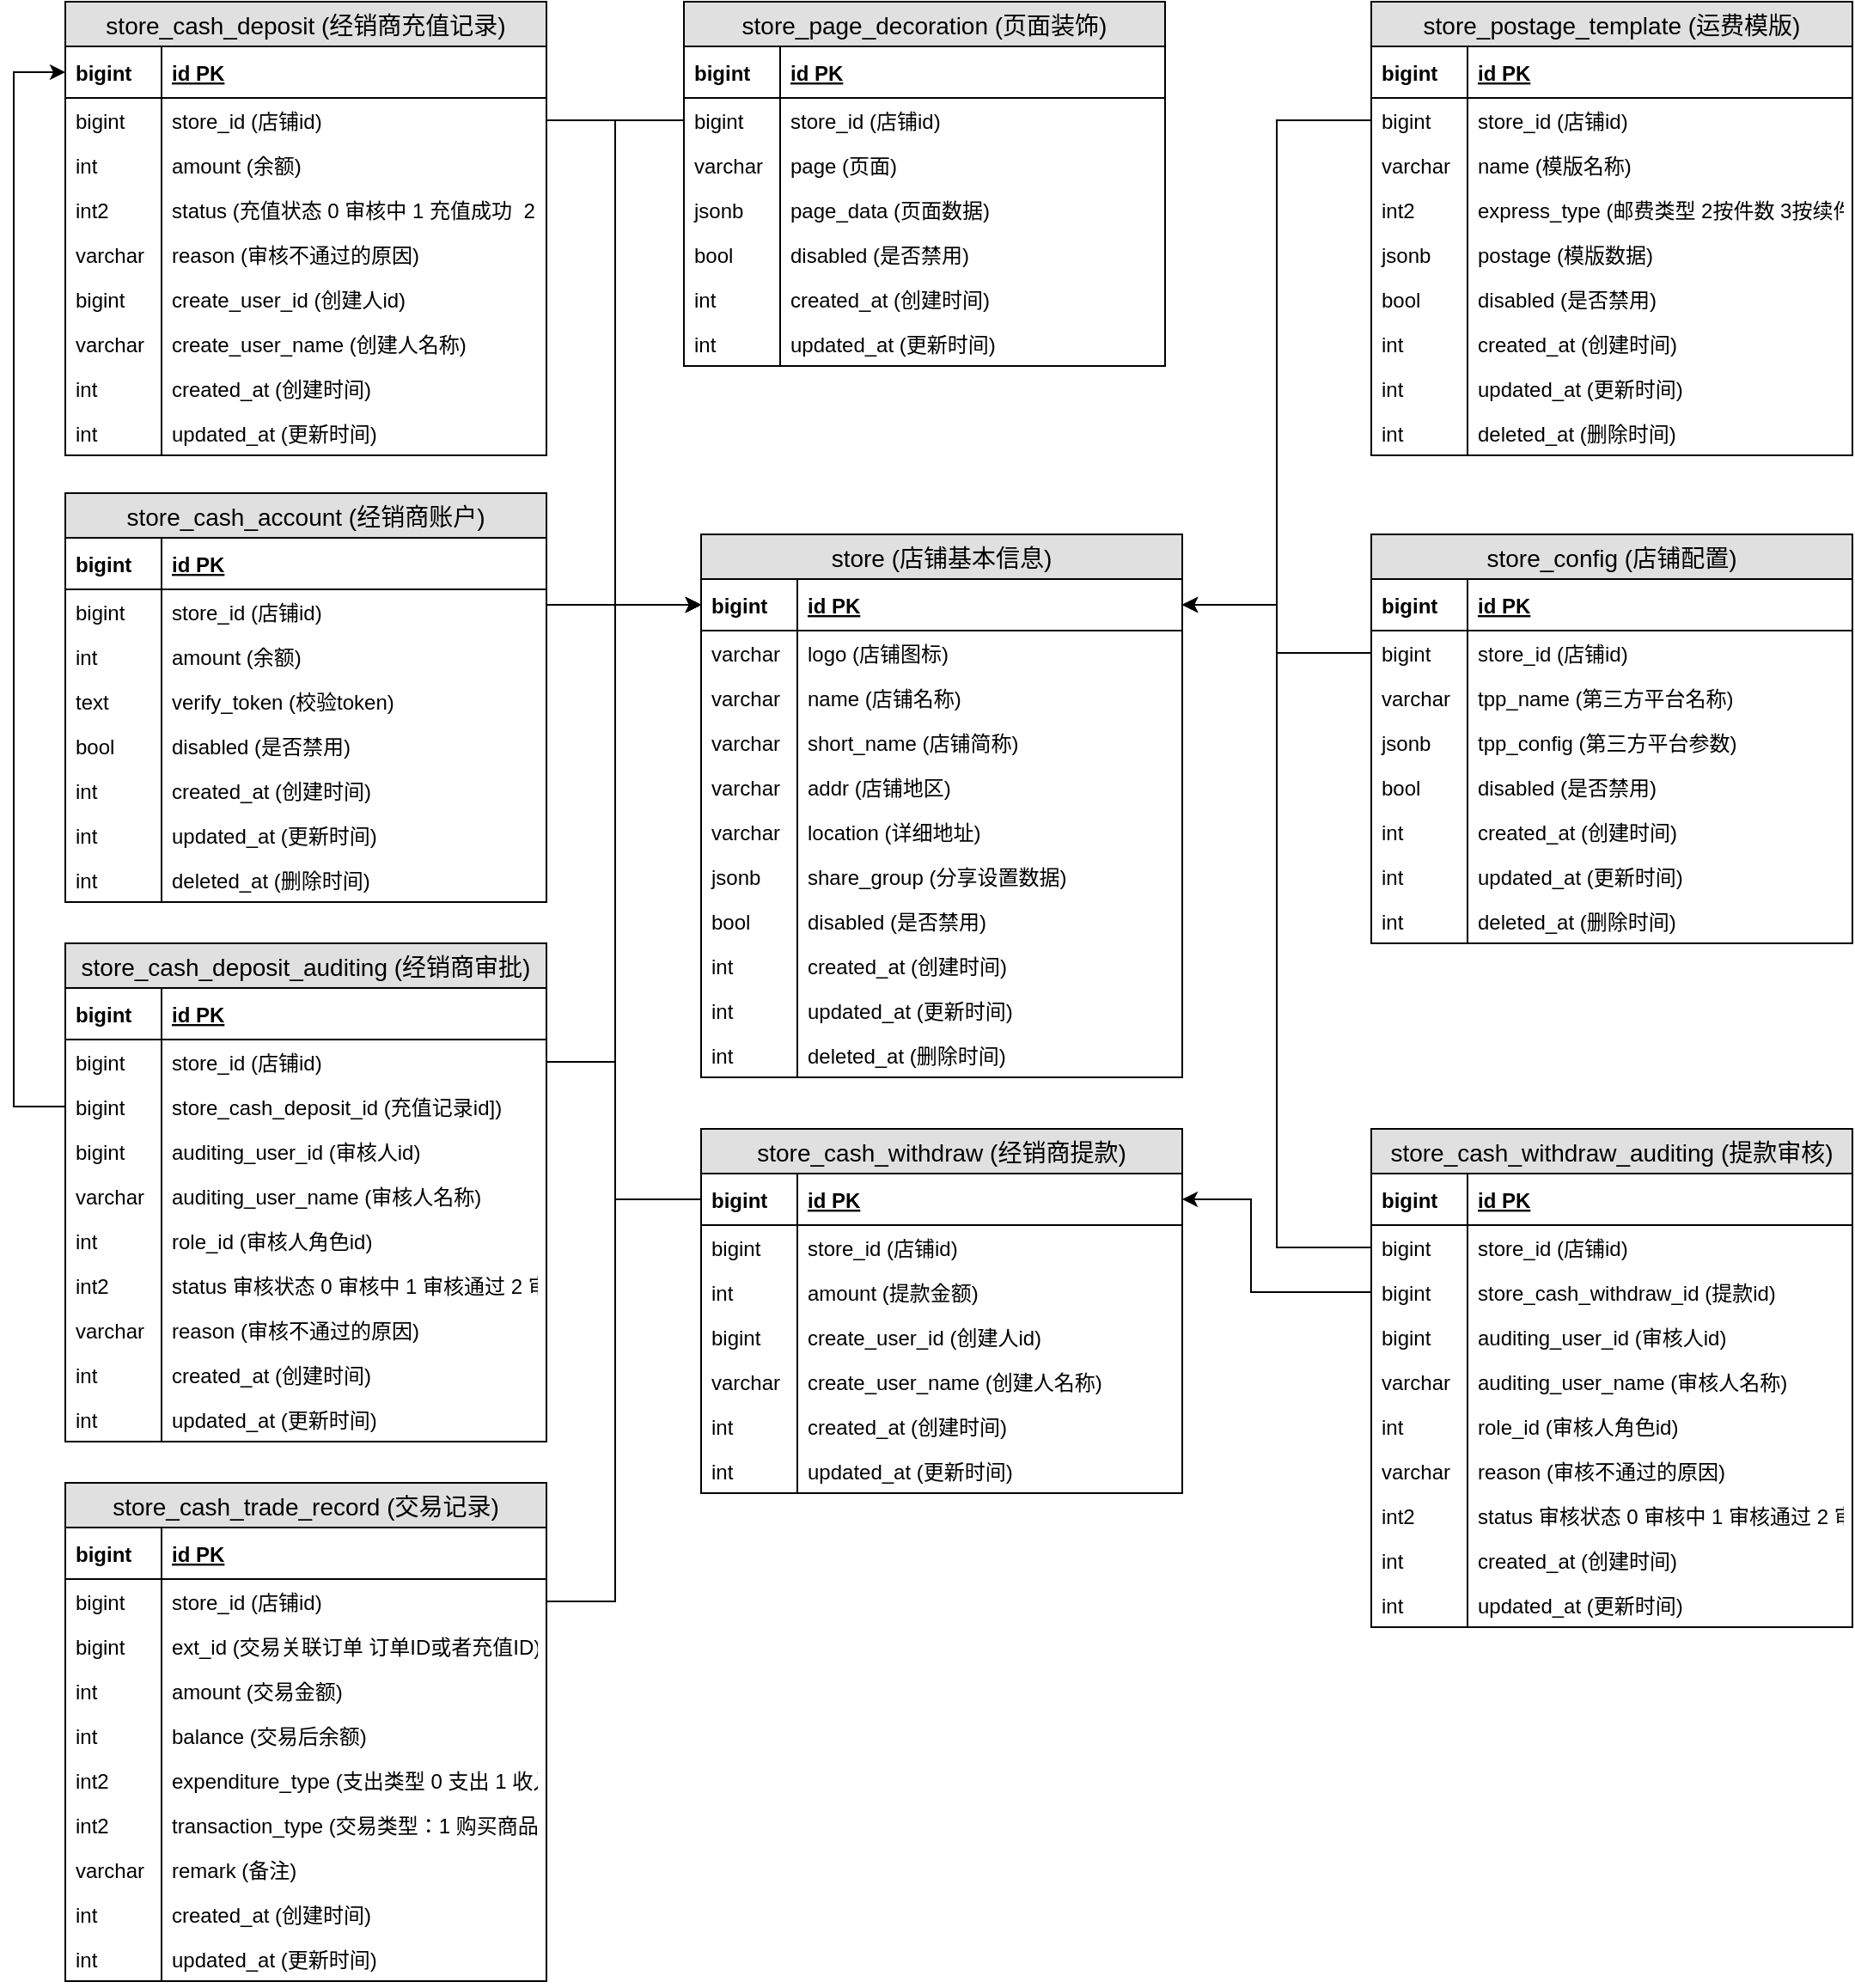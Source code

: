 <mxfile version="10.8.9" type="github"><diagram name="Page-1" id="2ca16b54-16f6-2749-3443-fa8db7711227"><mxGraphModel dx="1398" dy="747" grid="1" gridSize="10" guides="1" tooltips="1" connect="1" arrows="1" fold="1" page="1" pageScale="1" pageWidth="1100" pageHeight="850" background="#ffffff" math="0" shadow="0"><root><mxCell id="0"/><mxCell id="1" parent="0"/><mxCell id="XyG3vwKVbf9GyiyWoYJE-1" value="store (店铺基本信息)" style="swimlane;fontStyle=0;childLayout=stackLayout;horizontal=1;startSize=26;fillColor=#e0e0e0;horizontalStack=0;resizeParent=1;resizeParentMax=0;resizeLast=0;collapsible=1;marginBottom=0;swimlaneFillColor=#ffffff;align=center;fontSize=14;" parent="1" vertex="1"><mxGeometry x="410" y="400" width="280" height="316" as="geometry"/></mxCell><mxCell id="XyG3vwKVbf9GyiyWoYJE-4" value="id PK" style="shape=partialRectangle;top=0;left=0;right=0;bottom=1;align=left;verticalAlign=middle;fillColor=none;spacingLeft=60;spacingRight=4;overflow=hidden;rotatable=0;points=[[0,0.5],[1,0.5]];portConstraint=eastwest;dropTarget=0;fontStyle=5;fontSize=12;" parent="XyG3vwKVbf9GyiyWoYJE-1" vertex="1"><mxGeometry y="26" width="280" height="30" as="geometry"/></mxCell><mxCell id="XyG3vwKVbf9GyiyWoYJE-5" value="bigint" style="shape=partialRectangle;fontStyle=1;top=0;left=0;bottom=0;fillColor=none;align=left;verticalAlign=middle;spacingLeft=4;spacingRight=4;overflow=hidden;rotatable=0;points=[];portConstraint=eastwest;part=1;fontSize=12;" parent="XyG3vwKVbf9GyiyWoYJE-4" vertex="1" connectable="0"><mxGeometry width="56" height="30" as="geometry"/></mxCell><mxCell id="XyG3vwKVbf9GyiyWoYJE-6" value="logo (店铺图标)" style="shape=partialRectangle;top=0;left=0;right=0;bottom=0;align=left;verticalAlign=top;fillColor=none;spacingLeft=60;spacingRight=4;overflow=hidden;rotatable=0;points=[[0,0.5],[1,0.5]];portConstraint=eastwest;dropTarget=0;fontSize=12;" parent="XyG3vwKVbf9GyiyWoYJE-1" vertex="1"><mxGeometry y="56" width="280" height="26" as="geometry"/></mxCell><mxCell id="XyG3vwKVbf9GyiyWoYJE-7" value="varchar" style="shape=partialRectangle;top=0;left=0;bottom=0;fillColor=none;align=left;verticalAlign=top;spacingLeft=4;spacingRight=4;overflow=hidden;rotatable=0;points=[];portConstraint=eastwest;part=1;fontSize=12;" parent="XyG3vwKVbf9GyiyWoYJE-6" vertex="1" connectable="0"><mxGeometry width="56" height="26" as="geometry"/></mxCell><mxCell id="XyG3vwKVbf9GyiyWoYJE-8" value="name (店铺名称)" style="shape=partialRectangle;top=0;left=0;right=0;bottom=0;align=left;verticalAlign=top;fillColor=none;spacingLeft=60;spacingRight=4;overflow=hidden;rotatable=0;points=[[0,0.5],[1,0.5]];portConstraint=eastwest;dropTarget=0;fontSize=12;" parent="XyG3vwKVbf9GyiyWoYJE-1" vertex="1"><mxGeometry y="82" width="280" height="26" as="geometry"/></mxCell><mxCell id="XyG3vwKVbf9GyiyWoYJE-9" value="varchar" style="shape=partialRectangle;top=0;left=0;bottom=0;fillColor=none;align=left;verticalAlign=top;spacingLeft=4;spacingRight=4;overflow=hidden;rotatable=0;points=[];portConstraint=eastwest;part=1;fontSize=12;" parent="XyG3vwKVbf9GyiyWoYJE-8" vertex="1" connectable="0"><mxGeometry width="56" height="26" as="geometry"/></mxCell><mxCell id="XyG3vwKVbf9GyiyWoYJE-20" value="short_name (店铺简称)" style="shape=partialRectangle;top=0;left=0;right=0;bottom=0;align=left;verticalAlign=top;fillColor=none;spacingLeft=60;spacingRight=4;overflow=hidden;rotatable=0;points=[[0,0.5],[1,0.5]];portConstraint=eastwest;dropTarget=0;fontSize=12;" parent="XyG3vwKVbf9GyiyWoYJE-1" vertex="1"><mxGeometry y="108" width="280" height="26" as="geometry"/></mxCell><mxCell id="XyG3vwKVbf9GyiyWoYJE-21" value="varchar" style="shape=partialRectangle;top=0;left=0;bottom=0;fillColor=none;align=left;verticalAlign=top;spacingLeft=4;spacingRight=4;overflow=hidden;rotatable=0;points=[];portConstraint=eastwest;part=1;fontSize=12;" parent="XyG3vwKVbf9GyiyWoYJE-20" vertex="1" connectable="0"><mxGeometry width="56" height="26" as="geometry"/></mxCell><mxCell id="XyG3vwKVbf9GyiyWoYJE-62" value="addr (店铺地区)" style="shape=partialRectangle;top=0;left=0;right=0;bottom=0;align=left;verticalAlign=top;fillColor=none;spacingLeft=60;spacingRight=4;overflow=hidden;rotatable=0;points=[[0,0.5],[1,0.5]];portConstraint=eastwest;dropTarget=0;fontSize=12;" parent="XyG3vwKVbf9GyiyWoYJE-1" vertex="1"><mxGeometry y="134" width="280" height="26" as="geometry"/></mxCell><mxCell id="XyG3vwKVbf9GyiyWoYJE-63" value="varchar" style="shape=partialRectangle;top=0;left=0;bottom=0;fillColor=none;align=left;verticalAlign=top;spacingLeft=4;spacingRight=4;overflow=hidden;rotatable=0;points=[];portConstraint=eastwest;part=1;fontSize=12;" parent="XyG3vwKVbf9GyiyWoYJE-62" vertex="1" connectable="0"><mxGeometry width="56" height="26" as="geometry"/></mxCell><mxCell id="XyG3vwKVbf9GyiyWoYJE-10" value="location (详细地址)" style="shape=partialRectangle;top=0;left=0;right=0;bottom=0;align=left;verticalAlign=top;fillColor=none;spacingLeft=60;spacingRight=4;overflow=hidden;rotatable=0;points=[[0,0.5],[1,0.5]];portConstraint=eastwest;dropTarget=0;fontSize=12;" parent="XyG3vwKVbf9GyiyWoYJE-1" vertex="1"><mxGeometry y="160" width="280" height="26" as="geometry"/></mxCell><mxCell id="XyG3vwKVbf9GyiyWoYJE-11" value="varchar" style="shape=partialRectangle;top=0;left=0;bottom=0;fillColor=none;align=left;verticalAlign=top;spacingLeft=4;spacingRight=4;overflow=hidden;rotatable=0;points=[];portConstraint=eastwest;part=1;fontSize=12;" parent="XyG3vwKVbf9GyiyWoYJE-10" vertex="1" connectable="0"><mxGeometry width="56" height="26" as="geometry"/></mxCell><mxCell id="XyG3vwKVbf9GyiyWoYJE-31" value="share_group (分享设置数据)" style="shape=partialRectangle;top=0;left=0;right=0;bottom=0;align=left;verticalAlign=top;fillColor=none;spacingLeft=60;spacingRight=4;overflow=hidden;rotatable=0;points=[[0,0.5],[1,0.5]];portConstraint=eastwest;dropTarget=0;fontSize=12;" parent="XyG3vwKVbf9GyiyWoYJE-1" vertex="1"><mxGeometry y="186" width="280" height="26" as="geometry"/></mxCell><mxCell id="XyG3vwKVbf9GyiyWoYJE-32" value="jsonb" style="shape=partialRectangle;top=0;left=0;bottom=0;fillColor=none;align=left;verticalAlign=top;spacingLeft=4;spacingRight=4;overflow=hidden;rotatable=0;points=[];portConstraint=eastwest;part=1;fontSize=12;" parent="XyG3vwKVbf9GyiyWoYJE-31" vertex="1" connectable="0"><mxGeometry width="56" height="26" as="geometry"/></mxCell><mxCell id="XyG3vwKVbf9GyiyWoYJE-53" value="disabled (是否禁用)" style="shape=partialRectangle;top=0;left=0;right=0;bottom=0;align=left;verticalAlign=top;fillColor=none;spacingLeft=60;spacingRight=4;overflow=hidden;rotatable=0;points=[[0,0.5],[1,0.5]];portConstraint=eastwest;dropTarget=0;fontSize=12;" parent="XyG3vwKVbf9GyiyWoYJE-1" vertex="1"><mxGeometry y="212" width="280" height="26" as="geometry"/></mxCell><mxCell id="XyG3vwKVbf9GyiyWoYJE-54" value="bool" style="shape=partialRectangle;top=0;left=0;bottom=0;fillColor=none;align=left;verticalAlign=top;spacingLeft=4;spacingRight=4;overflow=hidden;rotatable=0;points=[];portConstraint=eastwest;part=1;fontSize=12;" parent="XyG3vwKVbf9GyiyWoYJE-53" vertex="1" connectable="0"><mxGeometry width="56" height="26" as="geometry"/></mxCell><mxCell id="XyG3vwKVbf9GyiyWoYJE-12" value="created_at (创建时间)" style="shape=partialRectangle;top=0;left=0;right=0;bottom=0;align=left;verticalAlign=top;fillColor=none;spacingLeft=60;spacingRight=4;overflow=hidden;rotatable=0;points=[[0,0.5],[1,0.5]];portConstraint=eastwest;dropTarget=0;fontSize=12;" parent="XyG3vwKVbf9GyiyWoYJE-1" vertex="1"><mxGeometry y="238" width="280" height="26" as="geometry"/></mxCell><mxCell id="XyG3vwKVbf9GyiyWoYJE-13" value="int" style="shape=partialRectangle;top=0;left=0;bottom=0;fillColor=none;align=left;verticalAlign=top;spacingLeft=4;spacingRight=4;overflow=hidden;rotatable=0;points=[];portConstraint=eastwest;part=1;fontSize=12;" parent="XyG3vwKVbf9GyiyWoYJE-12" vertex="1" connectable="0"><mxGeometry width="56" height="26" as="geometry"/></mxCell><mxCell id="XyG3vwKVbf9GyiyWoYJE-14" value="updated_at (更新时间)" style="shape=partialRectangle;top=0;left=0;right=0;bottom=0;align=left;verticalAlign=top;fillColor=none;spacingLeft=60;spacingRight=4;overflow=hidden;rotatable=0;points=[[0,0.5],[1,0.5]];portConstraint=eastwest;dropTarget=0;fontSize=12;" parent="XyG3vwKVbf9GyiyWoYJE-1" vertex="1"><mxGeometry y="264" width="280" height="26" as="geometry"/></mxCell><mxCell id="XyG3vwKVbf9GyiyWoYJE-15" value="int" style="shape=partialRectangle;top=0;left=0;bottom=0;fillColor=none;align=left;verticalAlign=top;spacingLeft=4;spacingRight=4;overflow=hidden;rotatable=0;points=[];portConstraint=eastwest;part=1;fontSize=12;" parent="XyG3vwKVbf9GyiyWoYJE-14" vertex="1" connectable="0"><mxGeometry width="56" height="26" as="geometry"/></mxCell><mxCell id="XyG3vwKVbf9GyiyWoYJE-16" value="deleted_at (删除时间)" style="shape=partialRectangle;top=0;left=0;right=0;bottom=0;align=left;verticalAlign=top;fillColor=none;spacingLeft=60;spacingRight=4;overflow=hidden;rotatable=0;points=[[0,0.5],[1,0.5]];portConstraint=eastwest;dropTarget=0;fontSize=12;" parent="XyG3vwKVbf9GyiyWoYJE-1" vertex="1"><mxGeometry y="290" width="280" height="26" as="geometry"/></mxCell><mxCell id="XyG3vwKVbf9GyiyWoYJE-17" value="int" style="shape=partialRectangle;top=0;left=0;bottom=0;fillColor=none;align=left;verticalAlign=top;spacingLeft=4;spacingRight=4;overflow=hidden;rotatable=0;points=[];portConstraint=eastwest;part=1;fontSize=12;" parent="XyG3vwKVbf9GyiyWoYJE-16" vertex="1" connectable="0"><mxGeometry width="56" height="26" as="geometry"/></mxCell><mxCell id="XyG3vwKVbf9GyiyWoYJE-36" value="store_config (店铺配置)" style="swimlane;fontStyle=0;childLayout=stackLayout;horizontal=1;startSize=26;fillColor=#e0e0e0;horizontalStack=0;resizeParent=1;resizeParentMax=0;resizeLast=0;collapsible=1;marginBottom=0;swimlaneFillColor=#ffffff;align=center;fontSize=14;" parent="1" vertex="1"><mxGeometry x="800" y="400" width="280" height="238" as="geometry"/></mxCell><mxCell id="XyG3vwKVbf9GyiyWoYJE-43" value="id PK" style="shape=partialRectangle;top=0;left=0;right=0;bottom=1;align=left;verticalAlign=middle;fillColor=none;spacingLeft=60;spacingRight=4;overflow=hidden;rotatable=0;points=[[0,0.5],[1,0.5]];portConstraint=eastwest;dropTarget=0;fontStyle=5;fontSize=12;" parent="XyG3vwKVbf9GyiyWoYJE-36" vertex="1"><mxGeometry y="26" width="280" height="30" as="geometry"/></mxCell><mxCell id="XyG3vwKVbf9GyiyWoYJE-44" value="bigint" style="shape=partialRectangle;fontStyle=1;top=0;left=0;bottom=0;fillColor=none;align=left;verticalAlign=middle;spacingLeft=4;spacingRight=4;overflow=hidden;rotatable=0;points=[];portConstraint=eastwest;part=1;fontSize=12;" parent="XyG3vwKVbf9GyiyWoYJE-43" vertex="1" connectable="0"><mxGeometry width="56" height="30" as="geometry"/></mxCell><mxCell id="XyG3vwKVbf9GyiyWoYJE-49" value="store_id (店铺id)" style="shape=partialRectangle;top=0;left=0;right=0;bottom=0;align=left;verticalAlign=top;fillColor=none;spacingLeft=60;spacingRight=4;overflow=hidden;rotatable=0;points=[[0,0.5],[1,0.5]];portConstraint=eastwest;dropTarget=0;fontSize=12;" parent="XyG3vwKVbf9GyiyWoYJE-36" vertex="1"><mxGeometry y="56" width="280" height="26" as="geometry"/></mxCell><mxCell id="XyG3vwKVbf9GyiyWoYJE-50" value="bigint" style="shape=partialRectangle;top=0;left=0;bottom=0;fillColor=none;align=left;verticalAlign=top;spacingLeft=4;spacingRight=4;overflow=hidden;rotatable=0;points=[];portConstraint=eastwest;part=1;fontSize=12;" parent="XyG3vwKVbf9GyiyWoYJE-49" vertex="1" connectable="0"><mxGeometry width="56" height="26" as="geometry"/></mxCell><mxCell id="XyG3vwKVbf9GyiyWoYJE-51" value="tpp_name (第三方平台名称)" style="shape=partialRectangle;top=0;left=0;right=0;bottom=0;align=left;verticalAlign=top;fillColor=none;spacingLeft=60;spacingRight=4;overflow=hidden;rotatable=0;points=[[0,0.5],[1,0.5]];portConstraint=eastwest;dropTarget=0;fontSize=12;" parent="XyG3vwKVbf9GyiyWoYJE-36" vertex="1"><mxGeometry y="82" width="280" height="26" as="geometry"/></mxCell><mxCell id="XyG3vwKVbf9GyiyWoYJE-52" value="varchar" style="shape=partialRectangle;top=0;left=0;bottom=0;fillColor=none;align=left;verticalAlign=top;spacingLeft=4;spacingRight=4;overflow=hidden;rotatable=0;points=[];portConstraint=eastwest;part=1;fontSize=12;" parent="XyG3vwKVbf9GyiyWoYJE-51" vertex="1" connectable="0"><mxGeometry width="56" height="26" as="geometry"/></mxCell><mxCell id="XyG3vwKVbf9GyiyWoYJE-45" value="tpp_config (第三方平台参数)" style="shape=partialRectangle;top=0;left=0;right=0;bottom=0;align=left;verticalAlign=top;fillColor=none;spacingLeft=60;spacingRight=4;overflow=hidden;rotatable=0;points=[[0,0.5],[1,0.5]];portConstraint=eastwest;dropTarget=0;fontSize=12;" parent="XyG3vwKVbf9GyiyWoYJE-36" vertex="1"><mxGeometry y="108" width="280" height="26" as="geometry"/></mxCell><mxCell id="XyG3vwKVbf9GyiyWoYJE-46" value="jsonb" style="shape=partialRectangle;top=0;left=0;bottom=0;fillColor=none;align=left;verticalAlign=top;spacingLeft=4;spacingRight=4;overflow=hidden;rotatable=0;points=[];portConstraint=eastwest;part=1;fontSize=12;" parent="XyG3vwKVbf9GyiyWoYJE-45" vertex="1" connectable="0"><mxGeometry width="56" height="26" as="geometry"/></mxCell><mxCell id="XyG3vwKVbf9GyiyWoYJE-18" value="disabled (是否禁用)" style="shape=partialRectangle;top=0;left=0;right=0;bottom=0;align=left;verticalAlign=top;fillColor=none;spacingLeft=60;spacingRight=4;overflow=hidden;rotatable=0;points=[[0,0.5],[1,0.5]];portConstraint=eastwest;dropTarget=0;fontSize=12;" parent="XyG3vwKVbf9GyiyWoYJE-36" vertex="1"><mxGeometry y="134" width="280" height="26" as="geometry"/></mxCell><mxCell id="XyG3vwKVbf9GyiyWoYJE-19" value="bool" style="shape=partialRectangle;top=0;left=0;bottom=0;fillColor=none;align=left;verticalAlign=top;spacingLeft=4;spacingRight=4;overflow=hidden;rotatable=0;points=[];portConstraint=eastwest;part=1;fontSize=12;" parent="XyG3vwKVbf9GyiyWoYJE-18" vertex="1" connectable="0"><mxGeometry width="56" height="26" as="geometry"/></mxCell><mxCell id="XyG3vwKVbf9GyiyWoYJE-57" value="created_at (创建时间)" style="shape=partialRectangle;top=0;left=0;right=0;bottom=0;align=left;verticalAlign=top;fillColor=none;spacingLeft=60;spacingRight=4;overflow=hidden;rotatable=0;points=[[0,0.5],[1,0.5]];portConstraint=eastwest;dropTarget=0;fontSize=12;" parent="XyG3vwKVbf9GyiyWoYJE-36" vertex="1"><mxGeometry y="160" width="280" height="26" as="geometry"/></mxCell><mxCell id="XyG3vwKVbf9GyiyWoYJE-58" value="int" style="shape=partialRectangle;top=0;left=0;bottom=0;fillColor=none;align=left;verticalAlign=top;spacingLeft=4;spacingRight=4;overflow=hidden;rotatable=0;points=[];portConstraint=eastwest;part=1;fontSize=12;" parent="XyG3vwKVbf9GyiyWoYJE-57" vertex="1" connectable="0"><mxGeometry width="56" height="26" as="geometry"/></mxCell><mxCell id="XyG3vwKVbf9GyiyWoYJE-55" value="updated_at (更新时间)" style="shape=partialRectangle;top=0;left=0;right=0;bottom=0;align=left;verticalAlign=top;fillColor=none;spacingLeft=60;spacingRight=4;overflow=hidden;rotatable=0;points=[[0,0.5],[1,0.5]];portConstraint=eastwest;dropTarget=0;fontSize=12;" parent="XyG3vwKVbf9GyiyWoYJE-36" vertex="1"><mxGeometry y="186" width="280" height="26" as="geometry"/></mxCell><mxCell id="XyG3vwKVbf9GyiyWoYJE-56" value="int" style="shape=partialRectangle;top=0;left=0;bottom=0;fillColor=none;align=left;verticalAlign=top;spacingLeft=4;spacingRight=4;overflow=hidden;rotatable=0;points=[];portConstraint=eastwest;part=1;fontSize=12;" parent="XyG3vwKVbf9GyiyWoYJE-55" vertex="1" connectable="0"><mxGeometry width="56" height="26" as="geometry"/></mxCell><mxCell id="XyG3vwKVbf9GyiyWoYJE-59" value="deleted_at (删除时间)" style="shape=partialRectangle;top=0;left=0;right=0;bottom=0;align=left;verticalAlign=top;fillColor=none;spacingLeft=60;spacingRight=4;overflow=hidden;rotatable=0;points=[[0,0.5],[1,0.5]];portConstraint=eastwest;dropTarget=0;fontSize=12;" parent="XyG3vwKVbf9GyiyWoYJE-36" vertex="1"><mxGeometry y="212" width="280" height="26" as="geometry"/></mxCell><mxCell id="XyG3vwKVbf9GyiyWoYJE-60" value="int" style="shape=partialRectangle;top=0;left=0;bottom=0;fillColor=none;align=left;verticalAlign=top;spacingLeft=4;spacingRight=4;overflow=hidden;rotatable=0;points=[];portConstraint=eastwest;part=1;fontSize=12;" parent="XyG3vwKVbf9GyiyWoYJE-59" vertex="1" connectable="0"><mxGeometry width="56" height="26" as="geometry"/></mxCell><mxCell id="XyG3vwKVbf9GyiyWoYJE-61" style="edgeStyle=orthogonalEdgeStyle;rounded=0;orthogonalLoop=1;jettySize=auto;html=1;exitX=0;exitY=0.5;exitDx=0;exitDy=0;entryX=1;entryY=0.5;entryDx=0;entryDy=0;" parent="1" source="XyG3vwKVbf9GyiyWoYJE-49" target="XyG3vwKVbf9GyiyWoYJE-4" edge="1"><mxGeometry relative="1" as="geometry"/></mxCell><mxCell id="2lxJD0YGQxeFPxPatFwA-1" value="store_cash_account (经销商账户)" style="swimlane;fontStyle=0;childLayout=stackLayout;horizontal=1;startSize=26;fillColor=#e0e0e0;horizontalStack=0;resizeParent=1;resizeParentMax=0;resizeLast=0;collapsible=1;marginBottom=0;swimlaneFillColor=#ffffff;align=center;fontSize=14;" vertex="1" parent="1"><mxGeometry x="40" y="376" width="280" height="238" as="geometry"/></mxCell><mxCell id="2lxJD0YGQxeFPxPatFwA-4" value="id PK" style="shape=partialRectangle;top=0;left=0;right=0;bottom=1;align=left;verticalAlign=middle;fillColor=none;spacingLeft=60;spacingRight=4;overflow=hidden;rotatable=0;points=[[0,0.5],[1,0.5]];portConstraint=eastwest;dropTarget=0;fontStyle=5;fontSize=12;" vertex="1" parent="2lxJD0YGQxeFPxPatFwA-1"><mxGeometry y="26" width="280" height="30" as="geometry"/></mxCell><mxCell id="2lxJD0YGQxeFPxPatFwA-5" value="bigint" style="shape=partialRectangle;fontStyle=1;top=0;left=0;bottom=0;fillColor=none;align=left;verticalAlign=middle;spacingLeft=4;spacingRight=4;overflow=hidden;rotatable=0;points=[];portConstraint=eastwest;part=1;fontSize=12;" vertex="1" connectable="0" parent="2lxJD0YGQxeFPxPatFwA-4"><mxGeometry width="56" height="30" as="geometry"/></mxCell><mxCell id="2lxJD0YGQxeFPxPatFwA-6" value="store_id (店铺id)" style="shape=partialRectangle;top=0;left=0;right=0;bottom=0;align=left;verticalAlign=top;fillColor=none;spacingLeft=60;spacingRight=4;overflow=hidden;rotatable=0;points=[[0,0.5],[1,0.5]];portConstraint=eastwest;dropTarget=0;fontSize=12;" vertex="1" parent="2lxJD0YGQxeFPxPatFwA-1"><mxGeometry y="56" width="280" height="26" as="geometry"/></mxCell><mxCell id="2lxJD0YGQxeFPxPatFwA-7" value="bigint" style="shape=partialRectangle;top=0;left=0;bottom=0;fillColor=none;align=left;verticalAlign=top;spacingLeft=4;spacingRight=4;overflow=hidden;rotatable=0;points=[];portConstraint=eastwest;part=1;fontSize=12;" vertex="1" connectable="0" parent="2lxJD0YGQxeFPxPatFwA-6"><mxGeometry width="56" height="26" as="geometry"/></mxCell><mxCell id="2lxJD0YGQxeFPxPatFwA-40" value="amount (余额)" style="shape=partialRectangle;top=0;left=0;right=0;bottom=0;align=left;verticalAlign=top;fillColor=none;spacingLeft=60;spacingRight=4;overflow=hidden;rotatable=0;points=[[0,0.5],[1,0.5]];portConstraint=eastwest;dropTarget=0;fontSize=12;" vertex="1" parent="2lxJD0YGQxeFPxPatFwA-1"><mxGeometry y="82" width="280" height="26" as="geometry"/></mxCell><mxCell id="2lxJD0YGQxeFPxPatFwA-41" value="int" style="shape=partialRectangle;top=0;left=0;bottom=0;fillColor=none;align=left;verticalAlign=top;spacingLeft=4;spacingRight=4;overflow=hidden;rotatable=0;points=[];portConstraint=eastwest;part=1;fontSize=12;" vertex="1" connectable="0" parent="2lxJD0YGQxeFPxPatFwA-40"><mxGeometry width="56" height="26" as="geometry"/></mxCell><mxCell id="2lxJD0YGQxeFPxPatFwA-44" value="verify_token (校验token)" style="shape=partialRectangle;top=0;left=0;right=0;bottom=0;align=left;verticalAlign=top;fillColor=none;spacingLeft=60;spacingRight=4;overflow=hidden;rotatable=0;points=[[0,0.5],[1,0.5]];portConstraint=eastwest;dropTarget=0;fontSize=12;" vertex="1" parent="2lxJD0YGQxeFPxPatFwA-1"><mxGeometry y="108" width="280" height="26" as="geometry"/></mxCell><mxCell id="2lxJD0YGQxeFPxPatFwA-45" value="text" style="shape=partialRectangle;top=0;left=0;bottom=0;fillColor=none;align=left;verticalAlign=top;spacingLeft=4;spacingRight=4;overflow=hidden;rotatable=0;points=[];portConstraint=eastwest;part=1;fontSize=12;" vertex="1" connectable="0" parent="2lxJD0YGQxeFPxPatFwA-44"><mxGeometry width="56" height="26" as="geometry"/></mxCell><mxCell id="2lxJD0YGQxeFPxPatFwA-16" value="disabled (是否禁用)" style="shape=partialRectangle;top=0;left=0;right=0;bottom=0;align=left;verticalAlign=top;fillColor=none;spacingLeft=60;spacingRight=4;overflow=hidden;rotatable=0;points=[[0,0.5],[1,0.5]];portConstraint=eastwest;dropTarget=0;fontSize=12;" vertex="1" parent="2lxJD0YGQxeFPxPatFwA-1"><mxGeometry y="134" width="280" height="26" as="geometry"/></mxCell><mxCell id="2lxJD0YGQxeFPxPatFwA-17" value="bool" style="shape=partialRectangle;top=0;left=0;bottom=0;fillColor=none;align=left;verticalAlign=top;spacingLeft=4;spacingRight=4;overflow=hidden;rotatable=0;points=[];portConstraint=eastwest;part=1;fontSize=12;" vertex="1" connectable="0" parent="2lxJD0YGQxeFPxPatFwA-16"><mxGeometry width="56" height="26" as="geometry"/></mxCell><mxCell id="2lxJD0YGQxeFPxPatFwA-20" value="created_at (创建时间)" style="shape=partialRectangle;top=0;left=0;right=0;bottom=0;align=left;verticalAlign=top;fillColor=none;spacingLeft=60;spacingRight=4;overflow=hidden;rotatable=0;points=[[0,0.5],[1,0.5]];portConstraint=eastwest;dropTarget=0;fontSize=12;" vertex="1" parent="2lxJD0YGQxeFPxPatFwA-1"><mxGeometry y="160" width="280" height="26" as="geometry"/></mxCell><mxCell id="2lxJD0YGQxeFPxPatFwA-21" value="int" style="shape=partialRectangle;top=0;left=0;bottom=0;fillColor=none;align=left;verticalAlign=top;spacingLeft=4;spacingRight=4;overflow=hidden;rotatable=0;points=[];portConstraint=eastwest;part=1;fontSize=12;" vertex="1" connectable="0" parent="2lxJD0YGQxeFPxPatFwA-20"><mxGeometry width="56" height="26" as="geometry"/></mxCell><mxCell id="2lxJD0YGQxeFPxPatFwA-24" value="updated_at (更新时间)" style="shape=partialRectangle;top=0;left=0;right=0;bottom=0;align=left;verticalAlign=top;fillColor=none;spacingLeft=60;spacingRight=4;overflow=hidden;rotatable=0;points=[[0,0.5],[1,0.5]];portConstraint=eastwest;dropTarget=0;fontSize=12;" vertex="1" parent="2lxJD0YGQxeFPxPatFwA-1"><mxGeometry y="186" width="280" height="26" as="geometry"/></mxCell><mxCell id="2lxJD0YGQxeFPxPatFwA-25" value="int" style="shape=partialRectangle;top=0;left=0;bottom=0;fillColor=none;align=left;verticalAlign=top;spacingLeft=4;spacingRight=4;overflow=hidden;rotatable=0;points=[];portConstraint=eastwest;part=1;fontSize=12;" vertex="1" connectable="0" parent="2lxJD0YGQxeFPxPatFwA-24"><mxGeometry width="56" height="26" as="geometry"/></mxCell><mxCell id="2lxJD0YGQxeFPxPatFwA-18" value="deleted_at (删除时间)" style="shape=partialRectangle;top=0;left=0;right=0;bottom=0;align=left;verticalAlign=top;fillColor=none;spacingLeft=60;spacingRight=4;overflow=hidden;rotatable=0;points=[[0,0.5],[1,0.5]];portConstraint=eastwest;dropTarget=0;fontSize=12;" vertex="1" parent="2lxJD0YGQxeFPxPatFwA-1"><mxGeometry y="212" width="280" height="26" as="geometry"/></mxCell><mxCell id="2lxJD0YGQxeFPxPatFwA-19" value="int" style="shape=partialRectangle;top=0;left=0;bottom=0;fillColor=none;align=left;verticalAlign=top;spacingLeft=4;spacingRight=4;overflow=hidden;rotatable=0;points=[];portConstraint=eastwest;part=1;fontSize=12;" vertex="1" connectable="0" parent="2lxJD0YGQxeFPxPatFwA-18"><mxGeometry width="56" height="26" as="geometry"/></mxCell><mxCell id="2lxJD0YGQxeFPxPatFwA-39" style="edgeStyle=orthogonalEdgeStyle;rounded=0;orthogonalLoop=1;jettySize=auto;html=1;exitX=1;exitY=0.5;exitDx=0;exitDy=0;entryX=0;entryY=0.5;entryDx=0;entryDy=0;" edge="1" parent="1" source="2lxJD0YGQxeFPxPatFwA-6" target="XyG3vwKVbf9GyiyWoYJE-4"><mxGeometry relative="1" as="geometry"><Array as="points"><mxPoint x="320" y="441"/></Array></mxGeometry></mxCell><mxCell id="2lxJD0YGQxeFPxPatFwA-48" value="store_cash_deposit (经销商充值记录)" style="swimlane;fontStyle=0;childLayout=stackLayout;horizontal=1;startSize=26;fillColor=#e0e0e0;horizontalStack=0;resizeParent=1;resizeParentMax=0;resizeLast=0;collapsible=1;marginBottom=0;swimlaneFillColor=#ffffff;align=center;fontSize=14;" vertex="1" parent="1"><mxGeometry x="40" y="90" width="280" height="264" as="geometry"/></mxCell><mxCell id="2lxJD0YGQxeFPxPatFwA-49" value="id PK" style="shape=partialRectangle;top=0;left=0;right=0;bottom=1;align=left;verticalAlign=middle;fillColor=none;spacingLeft=60;spacingRight=4;overflow=hidden;rotatable=0;points=[[0,0.5],[1,0.5]];portConstraint=eastwest;dropTarget=0;fontStyle=5;fontSize=12;" vertex="1" parent="2lxJD0YGQxeFPxPatFwA-48"><mxGeometry y="26" width="280" height="30" as="geometry"/></mxCell><mxCell id="2lxJD0YGQxeFPxPatFwA-50" value="bigint" style="shape=partialRectangle;fontStyle=1;top=0;left=0;bottom=0;fillColor=none;align=left;verticalAlign=middle;spacingLeft=4;spacingRight=4;overflow=hidden;rotatable=0;points=[];portConstraint=eastwest;part=1;fontSize=12;" vertex="1" connectable="0" parent="2lxJD0YGQxeFPxPatFwA-49"><mxGeometry width="56" height="30" as="geometry"/></mxCell><mxCell id="2lxJD0YGQxeFPxPatFwA-70" value="store_id (店铺id)" style="shape=partialRectangle;top=0;left=0;right=0;bottom=0;align=left;verticalAlign=top;fillColor=none;spacingLeft=60;spacingRight=4;overflow=hidden;rotatable=0;points=[[0,0.5],[1,0.5]];portConstraint=eastwest;dropTarget=0;fontSize=12;" vertex="1" parent="2lxJD0YGQxeFPxPatFwA-48"><mxGeometry y="56" width="280" height="26" as="geometry"/></mxCell><mxCell id="2lxJD0YGQxeFPxPatFwA-71" value="bigint" style="shape=partialRectangle;top=0;left=0;bottom=0;fillColor=none;align=left;verticalAlign=top;spacingLeft=4;spacingRight=4;overflow=hidden;rotatable=0;points=[];portConstraint=eastwest;part=1;fontSize=12;" vertex="1" connectable="0" parent="2lxJD0YGQxeFPxPatFwA-70"><mxGeometry width="56" height="26" as="geometry"/></mxCell><mxCell id="2lxJD0YGQxeFPxPatFwA-68" value="amount (余额)" style="shape=partialRectangle;top=0;left=0;right=0;bottom=0;align=left;verticalAlign=top;fillColor=none;spacingLeft=60;spacingRight=4;overflow=hidden;rotatable=0;points=[[0,0.5],[1,0.5]];portConstraint=eastwest;dropTarget=0;fontSize=12;" vertex="1" parent="2lxJD0YGQxeFPxPatFwA-48"><mxGeometry y="82" width="280" height="26" as="geometry"/></mxCell><mxCell id="2lxJD0YGQxeFPxPatFwA-69" value="int" style="shape=partialRectangle;top=0;left=0;bottom=0;fillColor=none;align=left;verticalAlign=top;spacingLeft=4;spacingRight=4;overflow=hidden;rotatable=0;points=[];portConstraint=eastwest;part=1;fontSize=12;" vertex="1" connectable="0" parent="2lxJD0YGQxeFPxPatFwA-68"><mxGeometry width="56" height="26" as="geometry"/></mxCell><mxCell id="2lxJD0YGQxeFPxPatFwA-72" value="status (充值状态 0 审核中 1 充值成功  2 审核不通过，失败)" style="shape=partialRectangle;top=0;left=0;right=0;bottom=0;align=left;verticalAlign=top;fillColor=none;spacingLeft=60;spacingRight=4;overflow=hidden;rotatable=0;points=[[0,0.5],[1,0.5]];portConstraint=eastwest;dropTarget=0;fontSize=12;" vertex="1" parent="2lxJD0YGQxeFPxPatFwA-48"><mxGeometry y="108" width="280" height="26" as="geometry"/></mxCell><mxCell id="2lxJD0YGQxeFPxPatFwA-73" value="int2" style="shape=partialRectangle;top=0;left=0;bottom=0;fillColor=none;align=left;verticalAlign=top;spacingLeft=4;spacingRight=4;overflow=hidden;rotatable=0;points=[];portConstraint=eastwest;part=1;fontSize=12;" vertex="1" connectable="0" parent="2lxJD0YGQxeFPxPatFwA-72"><mxGeometry width="56" height="26" as="geometry"/></mxCell><mxCell id="2lxJD0YGQxeFPxPatFwA-65" value="reason (审核不通过的原因)" style="shape=partialRectangle;top=0;left=0;right=0;bottom=0;align=left;verticalAlign=top;fillColor=none;spacingLeft=60;spacingRight=4;overflow=hidden;rotatable=0;points=[[0,0.5],[1,0.5]];portConstraint=eastwest;dropTarget=0;fontSize=12;" vertex="1" parent="2lxJD0YGQxeFPxPatFwA-48"><mxGeometry y="134" width="280" height="26" as="geometry"/></mxCell><mxCell id="2lxJD0YGQxeFPxPatFwA-66" value="varchar" style="shape=partialRectangle;top=0;left=0;bottom=0;fillColor=none;align=left;verticalAlign=top;spacingLeft=4;spacingRight=4;overflow=hidden;rotatable=0;points=[];portConstraint=eastwest;part=1;fontSize=12;" vertex="1" connectable="0" parent="2lxJD0YGQxeFPxPatFwA-65"><mxGeometry width="56" height="26" as="geometry"/></mxCell><mxCell id="2lxJD0YGQxeFPxPatFwA-74" value="create_user_id (创建人id)" style="shape=partialRectangle;top=0;left=0;right=0;bottom=0;align=left;verticalAlign=top;fillColor=none;spacingLeft=60;spacingRight=4;overflow=hidden;rotatable=0;points=[[0,0.5],[1,0.5]];portConstraint=eastwest;dropTarget=0;fontSize=12;" vertex="1" parent="2lxJD0YGQxeFPxPatFwA-48"><mxGeometry y="160" width="280" height="26" as="geometry"/></mxCell><mxCell id="2lxJD0YGQxeFPxPatFwA-75" value="bigint" style="shape=partialRectangle;top=0;left=0;bottom=0;fillColor=none;align=left;verticalAlign=top;spacingLeft=4;spacingRight=4;overflow=hidden;rotatable=0;points=[];portConstraint=eastwest;part=1;fontSize=12;" vertex="1" connectable="0" parent="2lxJD0YGQxeFPxPatFwA-74"><mxGeometry width="56" height="26" as="geometry"/></mxCell><mxCell id="2lxJD0YGQxeFPxPatFwA-76" value="create_user_name (创建人名称)" style="shape=partialRectangle;top=0;left=0;right=0;bottom=0;align=left;verticalAlign=top;fillColor=none;spacingLeft=60;spacingRight=4;overflow=hidden;rotatable=0;points=[[0,0.5],[1,0.5]];portConstraint=eastwest;dropTarget=0;fontSize=12;" vertex="1" parent="2lxJD0YGQxeFPxPatFwA-48"><mxGeometry y="186" width="280" height="26" as="geometry"/></mxCell><mxCell id="2lxJD0YGQxeFPxPatFwA-77" value="varchar" style="shape=partialRectangle;top=0;left=0;bottom=0;fillColor=none;align=left;verticalAlign=top;spacingLeft=4;spacingRight=4;overflow=hidden;rotatable=0;points=[];portConstraint=eastwest;part=1;fontSize=12;" vertex="1" connectable="0" parent="2lxJD0YGQxeFPxPatFwA-76"><mxGeometry width="56" height="26" as="geometry"/></mxCell><mxCell id="2lxJD0YGQxeFPxPatFwA-59" value="created_at (创建时间)" style="shape=partialRectangle;top=0;left=0;right=0;bottom=0;align=left;verticalAlign=top;fillColor=none;spacingLeft=60;spacingRight=4;overflow=hidden;rotatable=0;points=[[0,0.5],[1,0.5]];portConstraint=eastwest;dropTarget=0;fontSize=12;" vertex="1" parent="2lxJD0YGQxeFPxPatFwA-48"><mxGeometry y="212" width="280" height="26" as="geometry"/></mxCell><mxCell id="2lxJD0YGQxeFPxPatFwA-60" value="int" style="shape=partialRectangle;top=0;left=0;bottom=0;fillColor=none;align=left;verticalAlign=top;spacingLeft=4;spacingRight=4;overflow=hidden;rotatable=0;points=[];portConstraint=eastwest;part=1;fontSize=12;" vertex="1" connectable="0" parent="2lxJD0YGQxeFPxPatFwA-59"><mxGeometry width="56" height="26" as="geometry"/></mxCell><mxCell id="2lxJD0YGQxeFPxPatFwA-61" value="updated_at (更新时间)" style="shape=partialRectangle;top=0;left=0;right=0;bottom=0;align=left;verticalAlign=top;fillColor=none;spacingLeft=60;spacingRight=4;overflow=hidden;rotatable=0;points=[[0,0.5],[1,0.5]];portConstraint=eastwest;dropTarget=0;fontSize=12;" vertex="1" parent="2lxJD0YGQxeFPxPatFwA-48"><mxGeometry y="238" width="280" height="26" as="geometry"/></mxCell><mxCell id="2lxJD0YGQxeFPxPatFwA-62" value="int" style="shape=partialRectangle;top=0;left=0;bottom=0;fillColor=none;align=left;verticalAlign=top;spacingLeft=4;spacingRight=4;overflow=hidden;rotatable=0;points=[];portConstraint=eastwest;part=1;fontSize=12;" vertex="1" connectable="0" parent="2lxJD0YGQxeFPxPatFwA-61"><mxGeometry width="56" height="26" as="geometry"/></mxCell><mxCell id="2lxJD0YGQxeFPxPatFwA-78" value="store_cash_deposit_auditing (经销商审批)" style="swimlane;fontStyle=0;childLayout=stackLayout;horizontal=1;startSize=26;fillColor=#e0e0e0;horizontalStack=0;resizeParent=1;resizeParentMax=0;resizeLast=0;collapsible=1;marginBottom=0;swimlaneFillColor=#ffffff;align=center;fontSize=14;" vertex="1" parent="1"><mxGeometry x="40" y="638" width="280" height="290" as="geometry"/></mxCell><mxCell id="2lxJD0YGQxeFPxPatFwA-79" value="id PK" style="shape=partialRectangle;top=0;left=0;right=0;bottom=1;align=left;verticalAlign=middle;fillColor=none;spacingLeft=60;spacingRight=4;overflow=hidden;rotatable=0;points=[[0,0.5],[1,0.5]];portConstraint=eastwest;dropTarget=0;fontStyle=5;fontSize=12;" vertex="1" parent="2lxJD0YGQxeFPxPatFwA-78"><mxGeometry y="26" width="280" height="30" as="geometry"/></mxCell><mxCell id="2lxJD0YGQxeFPxPatFwA-80" value="bigint" style="shape=partialRectangle;fontStyle=1;top=0;left=0;bottom=0;fillColor=none;align=left;verticalAlign=middle;spacingLeft=4;spacingRight=4;overflow=hidden;rotatable=0;points=[];portConstraint=eastwest;part=1;fontSize=12;" vertex="1" connectable="0" parent="2lxJD0YGQxeFPxPatFwA-79"><mxGeometry width="56" height="30" as="geometry"/></mxCell><mxCell id="2lxJD0YGQxeFPxPatFwA-104" value="store_id (店铺id)" style="shape=partialRectangle;top=0;left=0;right=0;bottom=0;align=left;verticalAlign=top;fillColor=none;spacingLeft=60;spacingRight=4;overflow=hidden;rotatable=0;points=[[0,0.5],[1,0.5]];portConstraint=eastwest;dropTarget=0;fontSize=12;" vertex="1" parent="2lxJD0YGQxeFPxPatFwA-78"><mxGeometry y="56" width="280" height="26" as="geometry"/></mxCell><mxCell id="2lxJD0YGQxeFPxPatFwA-105" value="bigint" style="shape=partialRectangle;top=0;left=0;bottom=0;fillColor=none;align=left;verticalAlign=top;spacingLeft=4;spacingRight=4;overflow=hidden;rotatable=0;points=[];portConstraint=eastwest;part=1;fontSize=12;" vertex="1" connectable="0" parent="2lxJD0YGQxeFPxPatFwA-104"><mxGeometry width="56" height="26" as="geometry"/></mxCell><mxCell id="2lxJD0YGQxeFPxPatFwA-208" value="store_cash_deposit_id (充值记录id])" style="shape=partialRectangle;top=0;left=0;right=0;bottom=0;align=left;verticalAlign=top;fillColor=none;spacingLeft=60;spacingRight=4;overflow=hidden;rotatable=0;points=[[0,0.5],[1,0.5]];portConstraint=eastwest;dropTarget=0;fontSize=12;" vertex="1" parent="2lxJD0YGQxeFPxPatFwA-78"><mxGeometry y="82" width="280" height="26" as="geometry"/></mxCell><mxCell id="2lxJD0YGQxeFPxPatFwA-209" value="bigint" style="shape=partialRectangle;top=0;left=0;bottom=0;fillColor=none;align=left;verticalAlign=top;spacingLeft=4;spacingRight=4;overflow=hidden;rotatable=0;points=[];portConstraint=eastwest;part=1;fontSize=12;" vertex="1" connectable="0" parent="2lxJD0YGQxeFPxPatFwA-208"><mxGeometry width="56" height="26" as="geometry"/></mxCell><mxCell id="2lxJD0YGQxeFPxPatFwA-94" value="auditing_user_id (审核人id)" style="shape=partialRectangle;top=0;left=0;right=0;bottom=0;align=left;verticalAlign=top;fillColor=none;spacingLeft=60;spacingRight=4;overflow=hidden;rotatable=0;points=[[0,0.5],[1,0.5]];portConstraint=eastwest;dropTarget=0;fontSize=12;" vertex="1" parent="2lxJD0YGQxeFPxPatFwA-78"><mxGeometry y="108" width="280" height="26" as="geometry"/></mxCell><mxCell id="2lxJD0YGQxeFPxPatFwA-95" value="bigint" style="shape=partialRectangle;top=0;left=0;bottom=0;fillColor=none;align=left;verticalAlign=top;spacingLeft=4;spacingRight=4;overflow=hidden;rotatable=0;points=[];portConstraint=eastwest;part=1;fontSize=12;" vertex="1" connectable="0" parent="2lxJD0YGQxeFPxPatFwA-94"><mxGeometry width="56" height="26" as="geometry"/></mxCell><mxCell id="2lxJD0YGQxeFPxPatFwA-96" value="auditing_user_name (审核人名称)" style="shape=partialRectangle;top=0;left=0;right=0;bottom=0;align=left;verticalAlign=top;fillColor=none;spacingLeft=60;spacingRight=4;overflow=hidden;rotatable=0;points=[[0,0.5],[1,0.5]];portConstraint=eastwest;dropTarget=0;fontSize=12;" vertex="1" parent="2lxJD0YGQxeFPxPatFwA-78"><mxGeometry y="134" width="280" height="26" as="geometry"/></mxCell><mxCell id="2lxJD0YGQxeFPxPatFwA-97" value="varchar" style="shape=partialRectangle;top=0;left=0;bottom=0;fillColor=none;align=left;verticalAlign=top;spacingLeft=4;spacingRight=4;overflow=hidden;rotatable=0;points=[];portConstraint=eastwest;part=1;fontSize=12;" vertex="1" connectable="0" parent="2lxJD0YGQxeFPxPatFwA-96"><mxGeometry width="56" height="26" as="geometry"/></mxCell><mxCell id="2lxJD0YGQxeFPxPatFwA-85" value="role_id (审核人角色id)" style="shape=partialRectangle;top=0;left=0;right=0;bottom=0;align=left;verticalAlign=top;fillColor=none;spacingLeft=60;spacingRight=4;overflow=hidden;rotatable=0;points=[[0,0.5],[1,0.5]];portConstraint=eastwest;dropTarget=0;fontSize=12;" vertex="1" parent="2lxJD0YGQxeFPxPatFwA-78"><mxGeometry y="160" width="280" height="26" as="geometry"/></mxCell><mxCell id="2lxJD0YGQxeFPxPatFwA-86" value="int" style="shape=partialRectangle;top=0;left=0;bottom=0;fillColor=none;align=left;verticalAlign=top;spacingLeft=4;spacingRight=4;overflow=hidden;rotatable=0;points=[];portConstraint=eastwest;part=1;fontSize=12;" vertex="1" connectable="0" parent="2lxJD0YGQxeFPxPatFwA-85"><mxGeometry width="56" height="26" as="geometry"/></mxCell><mxCell id="2lxJD0YGQxeFPxPatFwA-100" value="status 审核状态 0 审核中 1 审核通过 2 审核不通过" style="shape=partialRectangle;top=0;left=0;right=0;bottom=0;align=left;verticalAlign=top;fillColor=none;spacingLeft=60;spacingRight=4;overflow=hidden;rotatable=0;points=[[0,0.5],[1,0.5]];portConstraint=eastwest;dropTarget=0;fontSize=12;" vertex="1" parent="2lxJD0YGQxeFPxPatFwA-78"><mxGeometry y="186" width="280" height="26" as="geometry"/></mxCell><mxCell id="2lxJD0YGQxeFPxPatFwA-101" value="int2" style="shape=partialRectangle;top=0;left=0;bottom=0;fillColor=none;align=left;verticalAlign=top;spacingLeft=4;spacingRight=4;overflow=hidden;rotatable=0;points=[];portConstraint=eastwest;part=1;fontSize=12;" vertex="1" connectable="0" parent="2lxJD0YGQxeFPxPatFwA-100"><mxGeometry width="56" height="26" as="geometry"/></mxCell><mxCell id="2lxJD0YGQxeFPxPatFwA-102" value="reason (审核不通过的原因)" style="shape=partialRectangle;top=0;left=0;right=0;bottom=0;align=left;verticalAlign=top;fillColor=none;spacingLeft=60;spacingRight=4;overflow=hidden;rotatable=0;points=[[0,0.5],[1,0.5]];portConstraint=eastwest;dropTarget=0;fontSize=12;" vertex="1" parent="2lxJD0YGQxeFPxPatFwA-78"><mxGeometry y="212" width="280" height="26" as="geometry"/></mxCell><mxCell id="2lxJD0YGQxeFPxPatFwA-103" value="varchar" style="shape=partialRectangle;top=0;left=0;bottom=0;fillColor=none;align=left;verticalAlign=top;spacingLeft=4;spacingRight=4;overflow=hidden;rotatable=0;points=[];portConstraint=eastwest;part=1;fontSize=12;" vertex="1" connectable="0" parent="2lxJD0YGQxeFPxPatFwA-102"><mxGeometry width="56" height="26" as="geometry"/></mxCell><mxCell id="2lxJD0YGQxeFPxPatFwA-108" value="created_at (创建时间)" style="shape=partialRectangle;top=0;left=0;right=0;bottom=0;align=left;verticalAlign=top;fillColor=none;spacingLeft=60;spacingRight=4;overflow=hidden;rotatable=0;points=[[0,0.5],[1,0.5]];portConstraint=eastwest;dropTarget=0;fontSize=12;" vertex="1" parent="2lxJD0YGQxeFPxPatFwA-78"><mxGeometry y="238" width="280" height="26" as="geometry"/></mxCell><mxCell id="2lxJD0YGQxeFPxPatFwA-109" value="int" style="shape=partialRectangle;top=0;left=0;bottom=0;fillColor=none;align=left;verticalAlign=top;spacingLeft=4;spacingRight=4;overflow=hidden;rotatable=0;points=[];portConstraint=eastwest;part=1;fontSize=12;" vertex="1" connectable="0" parent="2lxJD0YGQxeFPxPatFwA-108"><mxGeometry width="56" height="26" as="geometry"/></mxCell><mxCell id="2lxJD0YGQxeFPxPatFwA-87" value="updated_at (更新时间)" style="shape=partialRectangle;top=0;left=0;right=0;bottom=0;align=left;verticalAlign=top;fillColor=none;spacingLeft=60;spacingRight=4;overflow=hidden;rotatable=0;points=[[0,0.5],[1,0.5]];portConstraint=eastwest;dropTarget=0;fontSize=12;" vertex="1" parent="2lxJD0YGQxeFPxPatFwA-78"><mxGeometry y="264" width="280" height="26" as="geometry"/></mxCell><mxCell id="2lxJD0YGQxeFPxPatFwA-88" value="int" style="shape=partialRectangle;top=0;left=0;bottom=0;fillColor=none;align=left;verticalAlign=top;spacingLeft=4;spacingRight=4;overflow=hidden;rotatable=0;points=[];portConstraint=eastwest;part=1;fontSize=12;" vertex="1" connectable="0" parent="2lxJD0YGQxeFPxPatFwA-87"><mxGeometry width="56" height="26" as="geometry"/></mxCell><mxCell id="2lxJD0YGQxeFPxPatFwA-93" style="edgeStyle=orthogonalEdgeStyle;rounded=0;orthogonalLoop=1;jettySize=auto;html=1;entryX=0;entryY=0.5;entryDx=0;entryDy=0;exitX=1;exitY=0.5;exitDx=0;exitDy=0;" edge="1" parent="1" source="2lxJD0YGQxeFPxPatFwA-104" target="XyG3vwKVbf9GyiyWoYJE-4"><mxGeometry relative="1" as="geometry"><mxPoint x="320" y="740" as="sourcePoint"/><Array as="points"><mxPoint x="360" y="707"/><mxPoint x="360" y="441"/></Array></mxGeometry></mxCell><mxCell id="2lxJD0YGQxeFPxPatFwA-106" style="edgeStyle=orthogonalEdgeStyle;rounded=0;orthogonalLoop=1;jettySize=auto;html=1;exitX=0;exitY=0.5;exitDx=0;exitDy=0;entryX=0;entryY=0.5;entryDx=0;entryDy=0;" edge="1" parent="1" source="2lxJD0YGQxeFPxPatFwA-208" target="2lxJD0YGQxeFPxPatFwA-49"><mxGeometry relative="1" as="geometry"><mxPoint x="40" y="759" as="sourcePoint"/><Array as="points"><mxPoint x="10" y="733"/><mxPoint x="10" y="131"/></Array></mxGeometry></mxCell><mxCell id="2lxJD0YGQxeFPxPatFwA-107" style="edgeStyle=orthogonalEdgeStyle;rounded=0;orthogonalLoop=1;jettySize=auto;html=1;exitX=1;exitY=0.5;exitDx=0;exitDy=0;entryX=0;entryY=0.5;entryDx=0;entryDy=0;" edge="1" parent="1" source="2lxJD0YGQxeFPxPatFwA-70" target="XyG3vwKVbf9GyiyWoYJE-4"><mxGeometry relative="1" as="geometry"><Array as="points"><mxPoint x="360" y="159"/><mxPoint x="360" y="441"/></Array></mxGeometry></mxCell><mxCell id="2lxJD0YGQxeFPxPatFwA-110" value="store_cash_trade_record (交易记录)" style="swimlane;fontStyle=0;childLayout=stackLayout;horizontal=1;startSize=26;fillColor=#e0e0e0;horizontalStack=0;resizeParent=1;resizeParentMax=0;resizeLast=0;collapsible=1;marginBottom=0;swimlaneFillColor=#ffffff;align=center;fontSize=14;" vertex="1" parent="1"><mxGeometry x="40" y="952" width="280" height="290" as="geometry"/></mxCell><mxCell id="2lxJD0YGQxeFPxPatFwA-111" value="id PK" style="shape=partialRectangle;top=0;left=0;right=0;bottom=1;align=left;verticalAlign=middle;fillColor=none;spacingLeft=60;spacingRight=4;overflow=hidden;rotatable=0;points=[[0,0.5],[1,0.5]];portConstraint=eastwest;dropTarget=0;fontStyle=5;fontSize=12;" vertex="1" parent="2lxJD0YGQxeFPxPatFwA-110"><mxGeometry y="26" width="280" height="30" as="geometry"/></mxCell><mxCell id="2lxJD0YGQxeFPxPatFwA-112" value="bigint" style="shape=partialRectangle;fontStyle=1;top=0;left=0;bottom=0;fillColor=none;align=left;verticalAlign=middle;spacingLeft=4;spacingRight=4;overflow=hidden;rotatable=0;points=[];portConstraint=eastwest;part=1;fontSize=12;" vertex="1" connectable="0" parent="2lxJD0YGQxeFPxPatFwA-111"><mxGeometry width="56" height="30" as="geometry"/></mxCell><mxCell id="2lxJD0YGQxeFPxPatFwA-134" value="store_id (店铺id)" style="shape=partialRectangle;top=0;left=0;right=0;bottom=0;align=left;verticalAlign=top;fillColor=none;spacingLeft=60;spacingRight=4;overflow=hidden;rotatable=0;points=[[0,0.5],[1,0.5]];portConstraint=eastwest;dropTarget=0;fontSize=12;" vertex="1" parent="2lxJD0YGQxeFPxPatFwA-110"><mxGeometry y="56" width="280" height="26" as="geometry"/></mxCell><mxCell id="2lxJD0YGQxeFPxPatFwA-135" value="bigint" style="shape=partialRectangle;top=0;left=0;bottom=0;fillColor=none;align=left;verticalAlign=top;spacingLeft=4;spacingRight=4;overflow=hidden;rotatable=0;points=[];portConstraint=eastwest;part=1;fontSize=12;" vertex="1" connectable="0" parent="2lxJD0YGQxeFPxPatFwA-134"><mxGeometry width="56" height="26" as="geometry"/></mxCell><mxCell id="2lxJD0YGQxeFPxPatFwA-124" value="ext_id (交易关联订单 订单ID或者充值ID)" style="shape=partialRectangle;top=0;left=0;right=0;bottom=0;align=left;verticalAlign=top;fillColor=none;spacingLeft=60;spacingRight=4;overflow=hidden;rotatable=0;points=[[0,0.5],[1,0.5]];portConstraint=eastwest;dropTarget=0;fontSize=12;" vertex="1" parent="2lxJD0YGQxeFPxPatFwA-110"><mxGeometry y="82" width="280" height="26" as="geometry"/></mxCell><mxCell id="2lxJD0YGQxeFPxPatFwA-125" value="bigint" style="shape=partialRectangle;top=0;left=0;bottom=0;fillColor=none;align=left;verticalAlign=top;spacingLeft=4;spacingRight=4;overflow=hidden;rotatable=0;points=[];portConstraint=eastwest;part=1;fontSize=12;" vertex="1" connectable="0" parent="2lxJD0YGQxeFPxPatFwA-124"><mxGeometry width="56" height="26" as="geometry"/></mxCell><mxCell id="2lxJD0YGQxeFPxPatFwA-113" value="amount (交易金额)" style="shape=partialRectangle;top=0;left=0;right=0;bottom=0;align=left;verticalAlign=top;fillColor=none;spacingLeft=60;spacingRight=4;overflow=hidden;rotatable=0;points=[[0,0.5],[1,0.5]];portConstraint=eastwest;dropTarget=0;fontSize=12;" vertex="1" parent="2lxJD0YGQxeFPxPatFwA-110"><mxGeometry y="108" width="280" height="26" as="geometry"/></mxCell><mxCell id="2lxJD0YGQxeFPxPatFwA-114" value="int" style="shape=partialRectangle;top=0;left=0;bottom=0;fillColor=none;align=left;verticalAlign=top;spacingLeft=4;spacingRight=4;overflow=hidden;rotatable=0;points=[];portConstraint=eastwest;part=1;fontSize=12;" vertex="1" connectable="0" parent="2lxJD0YGQxeFPxPatFwA-113"><mxGeometry width="56" height="26" as="geometry"/></mxCell><mxCell id="2lxJD0YGQxeFPxPatFwA-126" value="balance (交易后余额)" style="shape=partialRectangle;top=0;left=0;right=0;bottom=0;align=left;verticalAlign=top;fillColor=none;spacingLeft=60;spacingRight=4;overflow=hidden;rotatable=0;points=[[0,0.5],[1,0.5]];portConstraint=eastwest;dropTarget=0;fontSize=12;" vertex="1" parent="2lxJD0YGQxeFPxPatFwA-110"><mxGeometry y="134" width="280" height="26" as="geometry"/></mxCell><mxCell id="2lxJD0YGQxeFPxPatFwA-127" value="int" style="shape=partialRectangle;top=0;left=0;bottom=0;fillColor=none;align=left;verticalAlign=top;spacingLeft=4;spacingRight=4;overflow=hidden;rotatable=0;points=[];portConstraint=eastwest;part=1;fontSize=12;" vertex="1" connectable="0" parent="2lxJD0YGQxeFPxPatFwA-126"><mxGeometry width="56" height="26" as="geometry"/></mxCell><mxCell id="2lxJD0YGQxeFPxPatFwA-128" value="expenditure_type (支出类型 0 支出 1 收入)" style="shape=partialRectangle;top=0;left=0;right=0;bottom=0;align=left;verticalAlign=top;fillColor=none;spacingLeft=60;spacingRight=4;overflow=hidden;rotatable=0;points=[[0,0.5],[1,0.5]];portConstraint=eastwest;dropTarget=0;fontSize=12;" vertex="1" parent="2lxJD0YGQxeFPxPatFwA-110"><mxGeometry y="160" width="280" height="26" as="geometry"/></mxCell><mxCell id="2lxJD0YGQxeFPxPatFwA-129" value="int2" style="shape=partialRectangle;top=0;left=0;bottom=0;fillColor=none;align=left;verticalAlign=top;spacingLeft=4;spacingRight=4;overflow=hidden;rotatable=0;points=[];portConstraint=eastwest;part=1;fontSize=12;" vertex="1" connectable="0" parent="2lxJD0YGQxeFPxPatFwA-128"><mxGeometry width="56" height="26" as="geometry"/></mxCell><mxCell id="2lxJD0YGQxeFPxPatFwA-130" value="transaction_type (交易类型：1 购买商品抵扣货款 2 充值  3 退商品返货款 4 退预存款)" style="shape=partialRectangle;top=0;left=0;right=0;bottom=0;align=left;verticalAlign=top;fillColor=none;spacingLeft=60;spacingRight=4;overflow=hidden;rotatable=0;points=[[0,0.5],[1,0.5]];portConstraint=eastwest;dropTarget=0;fontSize=12;" vertex="1" parent="2lxJD0YGQxeFPxPatFwA-110"><mxGeometry y="186" width="280" height="26" as="geometry"/></mxCell><mxCell id="2lxJD0YGQxeFPxPatFwA-131" value="int2" style="shape=partialRectangle;top=0;left=0;bottom=0;fillColor=none;align=left;verticalAlign=top;spacingLeft=4;spacingRight=4;overflow=hidden;rotatable=0;points=[];portConstraint=eastwest;part=1;fontSize=12;" vertex="1" connectable="0" parent="2lxJD0YGQxeFPxPatFwA-130"><mxGeometry width="56" height="26" as="geometry"/></mxCell><mxCell id="2lxJD0YGQxeFPxPatFwA-132" value="remark (备注)" style="shape=partialRectangle;top=0;left=0;right=0;bottom=0;align=left;verticalAlign=top;fillColor=none;spacingLeft=60;spacingRight=4;overflow=hidden;rotatable=0;points=[[0,0.5],[1,0.5]];portConstraint=eastwest;dropTarget=0;fontSize=12;" vertex="1" parent="2lxJD0YGQxeFPxPatFwA-110"><mxGeometry y="212" width="280" height="26" as="geometry"/></mxCell><mxCell id="2lxJD0YGQxeFPxPatFwA-133" value="varchar" style="shape=partialRectangle;top=0;left=0;bottom=0;fillColor=none;align=left;verticalAlign=top;spacingLeft=4;spacingRight=4;overflow=hidden;rotatable=0;points=[];portConstraint=eastwest;part=1;fontSize=12;" vertex="1" connectable="0" parent="2lxJD0YGQxeFPxPatFwA-132"><mxGeometry width="56" height="26" as="geometry"/></mxCell><mxCell id="2lxJD0YGQxeFPxPatFwA-117" value="created_at (创建时间)" style="shape=partialRectangle;top=0;left=0;right=0;bottom=0;align=left;verticalAlign=top;fillColor=none;spacingLeft=60;spacingRight=4;overflow=hidden;rotatable=0;points=[[0,0.5],[1,0.5]];portConstraint=eastwest;dropTarget=0;fontSize=12;" vertex="1" parent="2lxJD0YGQxeFPxPatFwA-110"><mxGeometry y="238" width="280" height="26" as="geometry"/></mxCell><mxCell id="2lxJD0YGQxeFPxPatFwA-118" value="int" style="shape=partialRectangle;top=0;left=0;bottom=0;fillColor=none;align=left;verticalAlign=top;spacingLeft=4;spacingRight=4;overflow=hidden;rotatable=0;points=[];portConstraint=eastwest;part=1;fontSize=12;" vertex="1" connectable="0" parent="2lxJD0YGQxeFPxPatFwA-117"><mxGeometry width="56" height="26" as="geometry"/></mxCell><mxCell id="2lxJD0YGQxeFPxPatFwA-119" value="updated_at (更新时间)" style="shape=partialRectangle;top=0;left=0;right=0;bottom=0;align=left;verticalAlign=top;fillColor=none;spacingLeft=60;spacingRight=4;overflow=hidden;rotatable=0;points=[[0,0.5],[1,0.5]];portConstraint=eastwest;dropTarget=0;fontSize=12;" vertex="1" parent="2lxJD0YGQxeFPxPatFwA-110"><mxGeometry y="264" width="280" height="26" as="geometry"/></mxCell><mxCell id="2lxJD0YGQxeFPxPatFwA-120" value="int" style="shape=partialRectangle;top=0;left=0;bottom=0;fillColor=none;align=left;verticalAlign=top;spacingLeft=4;spacingRight=4;overflow=hidden;rotatable=0;points=[];portConstraint=eastwest;part=1;fontSize=12;" vertex="1" connectable="0" parent="2lxJD0YGQxeFPxPatFwA-119"><mxGeometry width="56" height="26" as="geometry"/></mxCell><mxCell id="2lxJD0YGQxeFPxPatFwA-123" style="edgeStyle=orthogonalEdgeStyle;rounded=0;orthogonalLoop=1;jettySize=auto;html=1;exitX=1;exitY=0.5;exitDx=0;exitDy=0;entryX=0;entryY=0.5;entryDx=0;entryDy=0;" edge="1" parent="1" source="2lxJD0YGQxeFPxPatFwA-113" target="XyG3vwKVbf9GyiyWoYJE-4"><mxGeometry relative="1" as="geometry"><Array as="points"><mxPoint x="360" y="1021"/><mxPoint x="360" y="441"/></Array></mxGeometry></mxCell><mxCell id="2lxJD0YGQxeFPxPatFwA-136" value="store_postage_template (运费模版)" style="swimlane;fontStyle=0;childLayout=stackLayout;horizontal=1;startSize=26;fillColor=#e0e0e0;horizontalStack=0;resizeParent=1;resizeParentMax=0;resizeLast=0;collapsible=1;marginBottom=0;swimlaneFillColor=#ffffff;align=center;fontSize=14;" vertex="1" parent="1"><mxGeometry x="800" y="90" width="280" height="264" as="geometry"/></mxCell><mxCell id="2lxJD0YGQxeFPxPatFwA-137" value="id PK" style="shape=partialRectangle;top=0;left=0;right=0;bottom=1;align=left;verticalAlign=middle;fillColor=none;spacingLeft=60;spacingRight=4;overflow=hidden;rotatable=0;points=[[0,0.5],[1,0.5]];portConstraint=eastwest;dropTarget=0;fontStyle=5;fontSize=12;" vertex="1" parent="2lxJD0YGQxeFPxPatFwA-136"><mxGeometry y="26" width="280" height="30" as="geometry"/></mxCell><mxCell id="2lxJD0YGQxeFPxPatFwA-138" value="bigint" style="shape=partialRectangle;fontStyle=1;top=0;left=0;bottom=0;fillColor=none;align=left;verticalAlign=middle;spacingLeft=4;spacingRight=4;overflow=hidden;rotatable=0;points=[];portConstraint=eastwest;part=1;fontSize=12;" vertex="1" connectable="0" parent="2lxJD0YGQxeFPxPatFwA-137"><mxGeometry width="56" height="30" as="geometry"/></mxCell><mxCell id="2lxJD0YGQxeFPxPatFwA-139" value="store_id (店铺id)&#10;" style="shape=partialRectangle;top=0;left=0;right=0;bottom=0;align=left;verticalAlign=top;fillColor=none;spacingLeft=60;spacingRight=4;overflow=hidden;rotatable=0;points=[[0,0.5],[1,0.5]];portConstraint=eastwest;dropTarget=0;fontSize=12;" vertex="1" parent="2lxJD0YGQxeFPxPatFwA-136"><mxGeometry y="56" width="280" height="26" as="geometry"/></mxCell><mxCell id="2lxJD0YGQxeFPxPatFwA-140" value="bigint" style="shape=partialRectangle;top=0;left=0;bottom=0;fillColor=none;align=left;verticalAlign=top;spacingLeft=4;spacingRight=4;overflow=hidden;rotatable=0;points=[];portConstraint=eastwest;part=1;fontSize=12;" vertex="1" connectable="0" parent="2lxJD0YGQxeFPxPatFwA-139"><mxGeometry width="56" height="26" as="geometry"/></mxCell><mxCell id="2lxJD0YGQxeFPxPatFwA-149" value="name (模版名称)" style="shape=partialRectangle;top=0;left=0;right=0;bottom=0;align=left;verticalAlign=top;fillColor=none;spacingLeft=60;spacingRight=4;overflow=hidden;rotatable=0;points=[[0,0.5],[1,0.5]];portConstraint=eastwest;dropTarget=0;fontSize=12;" vertex="1" parent="2lxJD0YGQxeFPxPatFwA-136"><mxGeometry y="82" width="280" height="26" as="geometry"/></mxCell><mxCell id="2lxJD0YGQxeFPxPatFwA-150" value="varchar" style="shape=partialRectangle;top=0;left=0;bottom=0;fillColor=none;align=left;verticalAlign=top;spacingLeft=4;spacingRight=4;overflow=hidden;rotatable=0;points=[];portConstraint=eastwest;part=1;fontSize=12;" vertex="1" connectable="0" parent="2lxJD0YGQxeFPxPatFwA-149"><mxGeometry width="56" height="26" as="geometry"/></mxCell><mxCell id="2lxJD0YGQxeFPxPatFwA-152" value="express_type (邮费类型 2按件数 3按续件)" style="shape=partialRectangle;top=0;left=0;right=0;bottom=0;align=left;verticalAlign=top;fillColor=none;spacingLeft=60;spacingRight=4;overflow=hidden;rotatable=0;points=[[0,0.5],[1,0.5]];portConstraint=eastwest;dropTarget=0;fontSize=12;" vertex="1" parent="2lxJD0YGQxeFPxPatFwA-136"><mxGeometry y="108" width="280" height="26" as="geometry"/></mxCell><mxCell id="2lxJD0YGQxeFPxPatFwA-153" value="int2" style="shape=partialRectangle;top=0;left=0;bottom=0;fillColor=none;align=left;verticalAlign=top;spacingLeft=4;spacingRight=4;overflow=hidden;rotatable=0;points=[];portConstraint=eastwest;part=1;fontSize=12;" vertex="1" connectable="0" parent="2lxJD0YGQxeFPxPatFwA-152"><mxGeometry width="56" height="26" as="geometry"/></mxCell><mxCell id="2lxJD0YGQxeFPxPatFwA-154" value="postage (模版数据)" style="shape=partialRectangle;top=0;left=0;right=0;bottom=0;align=left;verticalAlign=top;fillColor=none;spacingLeft=60;spacingRight=4;overflow=hidden;rotatable=0;points=[[0,0.5],[1,0.5]];portConstraint=eastwest;dropTarget=0;fontSize=12;" vertex="1" parent="2lxJD0YGQxeFPxPatFwA-136"><mxGeometry y="134" width="280" height="26" as="geometry"/></mxCell><mxCell id="2lxJD0YGQxeFPxPatFwA-155" value="jsonb" style="shape=partialRectangle;top=0;left=0;bottom=0;fillColor=none;align=left;verticalAlign=top;spacingLeft=4;spacingRight=4;overflow=hidden;rotatable=0;points=[];portConstraint=eastwest;part=1;fontSize=12;" vertex="1" connectable="0" parent="2lxJD0YGQxeFPxPatFwA-154"><mxGeometry width="56" height="26" as="geometry"/></mxCell><mxCell id="2lxJD0YGQxeFPxPatFwA-141" value="disabled (是否禁用)" style="shape=partialRectangle;top=0;left=0;right=0;bottom=0;align=left;verticalAlign=top;fillColor=none;spacingLeft=60;spacingRight=4;overflow=hidden;rotatable=0;points=[[0,0.5],[1,0.5]];portConstraint=eastwest;dropTarget=0;fontSize=12;" vertex="1" parent="2lxJD0YGQxeFPxPatFwA-136"><mxGeometry y="160" width="280" height="26" as="geometry"/></mxCell><mxCell id="2lxJD0YGQxeFPxPatFwA-142" value="bool" style="shape=partialRectangle;top=0;left=0;bottom=0;fillColor=none;align=left;verticalAlign=top;spacingLeft=4;spacingRight=4;overflow=hidden;rotatable=0;points=[];portConstraint=eastwest;part=1;fontSize=12;" vertex="1" connectable="0" parent="2lxJD0YGQxeFPxPatFwA-141"><mxGeometry width="56" height="26" as="geometry"/></mxCell><mxCell id="2lxJD0YGQxeFPxPatFwA-143" value="created_at (创建时间)" style="shape=partialRectangle;top=0;left=0;right=0;bottom=0;align=left;verticalAlign=top;fillColor=none;spacingLeft=60;spacingRight=4;overflow=hidden;rotatable=0;points=[[0,0.5],[1,0.5]];portConstraint=eastwest;dropTarget=0;fontSize=12;" vertex="1" parent="2lxJD0YGQxeFPxPatFwA-136"><mxGeometry y="186" width="280" height="26" as="geometry"/></mxCell><mxCell id="2lxJD0YGQxeFPxPatFwA-144" value="int" style="shape=partialRectangle;top=0;left=0;bottom=0;fillColor=none;align=left;verticalAlign=top;spacingLeft=4;spacingRight=4;overflow=hidden;rotatable=0;points=[];portConstraint=eastwest;part=1;fontSize=12;" vertex="1" connectable="0" parent="2lxJD0YGQxeFPxPatFwA-143"><mxGeometry width="56" height="26" as="geometry"/></mxCell><mxCell id="2lxJD0YGQxeFPxPatFwA-145" value="updated_at (更新时间)" style="shape=partialRectangle;top=0;left=0;right=0;bottom=0;align=left;verticalAlign=top;fillColor=none;spacingLeft=60;spacingRight=4;overflow=hidden;rotatable=0;points=[[0,0.5],[1,0.5]];portConstraint=eastwest;dropTarget=0;fontSize=12;" vertex="1" parent="2lxJD0YGQxeFPxPatFwA-136"><mxGeometry y="212" width="280" height="26" as="geometry"/></mxCell><mxCell id="2lxJD0YGQxeFPxPatFwA-146" value="int" style="shape=partialRectangle;top=0;left=0;bottom=0;fillColor=none;align=left;verticalAlign=top;spacingLeft=4;spacingRight=4;overflow=hidden;rotatable=0;points=[];portConstraint=eastwest;part=1;fontSize=12;" vertex="1" connectable="0" parent="2lxJD0YGQxeFPxPatFwA-145"><mxGeometry width="56" height="26" as="geometry"/></mxCell><mxCell id="2lxJD0YGQxeFPxPatFwA-147" value="deleted_at (删除时间)" style="shape=partialRectangle;top=0;left=0;right=0;bottom=0;align=left;verticalAlign=top;fillColor=none;spacingLeft=60;spacingRight=4;overflow=hidden;rotatable=0;points=[[0,0.5],[1,0.5]];portConstraint=eastwest;dropTarget=0;fontSize=12;" vertex="1" parent="2lxJD0YGQxeFPxPatFwA-136"><mxGeometry y="238" width="280" height="26" as="geometry"/></mxCell><mxCell id="2lxJD0YGQxeFPxPatFwA-148" value="int" style="shape=partialRectangle;top=0;left=0;bottom=0;fillColor=none;align=left;verticalAlign=top;spacingLeft=4;spacingRight=4;overflow=hidden;rotatable=0;points=[];portConstraint=eastwest;part=1;fontSize=12;" vertex="1" connectable="0" parent="2lxJD0YGQxeFPxPatFwA-147"><mxGeometry width="56" height="26" as="geometry"/></mxCell><mxCell id="2lxJD0YGQxeFPxPatFwA-156" style="edgeStyle=orthogonalEdgeStyle;rounded=0;orthogonalLoop=1;jettySize=auto;html=1;exitX=0;exitY=0.5;exitDx=0;exitDy=0;entryX=1;entryY=0.5;entryDx=0;entryDy=0;" edge="1" parent="1" source="2lxJD0YGQxeFPxPatFwA-139" target="XyG3vwKVbf9GyiyWoYJE-4"><mxGeometry relative="1" as="geometry"/></mxCell><mxCell id="2lxJD0YGQxeFPxPatFwA-157" value="store_cash_withdraw (经销商提款)" style="swimlane;fontStyle=0;childLayout=stackLayout;horizontal=1;startSize=26;fillColor=#e0e0e0;horizontalStack=0;resizeParent=1;resizeParentMax=0;resizeLast=0;collapsible=1;marginBottom=0;swimlaneFillColor=#ffffff;align=center;fontSize=14;" vertex="1" parent="1"><mxGeometry x="410" y="746" width="280" height="212" as="geometry"/></mxCell><mxCell id="2lxJD0YGQxeFPxPatFwA-158" value="id PK" style="shape=partialRectangle;top=0;left=0;right=0;bottom=1;align=left;verticalAlign=middle;fillColor=none;spacingLeft=60;spacingRight=4;overflow=hidden;rotatable=0;points=[[0,0.5],[1,0.5]];portConstraint=eastwest;dropTarget=0;fontStyle=5;fontSize=12;" vertex="1" parent="2lxJD0YGQxeFPxPatFwA-157"><mxGeometry y="26" width="280" height="30" as="geometry"/></mxCell><mxCell id="2lxJD0YGQxeFPxPatFwA-159" value="bigint" style="shape=partialRectangle;fontStyle=1;top=0;left=0;bottom=0;fillColor=none;align=left;verticalAlign=middle;spacingLeft=4;spacingRight=4;overflow=hidden;rotatable=0;points=[];portConstraint=eastwest;part=1;fontSize=12;" vertex="1" connectable="0" parent="2lxJD0YGQxeFPxPatFwA-158"><mxGeometry width="56" height="30" as="geometry"/></mxCell><mxCell id="2lxJD0YGQxeFPxPatFwA-160" value="store_id (店铺id)" style="shape=partialRectangle;top=0;left=0;right=0;bottom=0;align=left;verticalAlign=top;fillColor=none;spacingLeft=60;spacingRight=4;overflow=hidden;rotatable=0;points=[[0,0.5],[1,0.5]];portConstraint=eastwest;dropTarget=0;fontSize=12;" vertex="1" parent="2lxJD0YGQxeFPxPatFwA-157"><mxGeometry y="56" width="280" height="26" as="geometry"/></mxCell><mxCell id="2lxJD0YGQxeFPxPatFwA-161" value="bigint" style="shape=partialRectangle;top=0;left=0;bottom=0;fillColor=none;align=left;verticalAlign=top;spacingLeft=4;spacingRight=4;overflow=hidden;rotatable=0;points=[];portConstraint=eastwest;part=1;fontSize=12;" vertex="1" connectable="0" parent="2lxJD0YGQxeFPxPatFwA-160"><mxGeometry width="56" height="26" as="geometry"/></mxCell><mxCell id="2lxJD0YGQxeFPxPatFwA-173" value="amount (提款金额)" style="shape=partialRectangle;top=0;left=0;right=0;bottom=0;align=left;verticalAlign=top;fillColor=none;spacingLeft=60;spacingRight=4;overflow=hidden;rotatable=0;points=[[0,0.5],[1,0.5]];portConstraint=eastwest;dropTarget=0;fontSize=12;" vertex="1" parent="2lxJD0YGQxeFPxPatFwA-157"><mxGeometry y="82" width="280" height="26" as="geometry"/></mxCell><mxCell id="2lxJD0YGQxeFPxPatFwA-174" value="int" style="shape=partialRectangle;top=0;left=0;bottom=0;fillColor=none;align=left;verticalAlign=top;spacingLeft=4;spacingRight=4;overflow=hidden;rotatable=0;points=[];portConstraint=eastwest;part=1;fontSize=12;" vertex="1" connectable="0" parent="2lxJD0YGQxeFPxPatFwA-173"><mxGeometry width="56" height="26" as="geometry"/></mxCell><mxCell id="2lxJD0YGQxeFPxPatFwA-175" value="create_user_id (创建人id)" style="shape=partialRectangle;top=0;left=0;right=0;bottom=0;align=left;verticalAlign=top;fillColor=none;spacingLeft=60;spacingRight=4;overflow=hidden;rotatable=0;points=[[0,0.5],[1,0.5]];portConstraint=eastwest;dropTarget=0;fontSize=12;" vertex="1" parent="2lxJD0YGQxeFPxPatFwA-157"><mxGeometry y="108" width="280" height="26" as="geometry"/></mxCell><mxCell id="2lxJD0YGQxeFPxPatFwA-176" value="bigint" style="shape=partialRectangle;top=0;left=0;bottom=0;fillColor=none;align=left;verticalAlign=top;spacingLeft=4;spacingRight=4;overflow=hidden;rotatable=0;points=[];portConstraint=eastwest;part=1;fontSize=12;" vertex="1" connectable="0" parent="2lxJD0YGQxeFPxPatFwA-175"><mxGeometry width="56" height="26" as="geometry"/></mxCell><mxCell id="2lxJD0YGQxeFPxPatFwA-177" value="create_user_name (创建人名称)" style="shape=partialRectangle;top=0;left=0;right=0;bottom=0;align=left;verticalAlign=top;fillColor=none;spacingLeft=60;spacingRight=4;overflow=hidden;rotatable=0;points=[[0,0.5],[1,0.5]];portConstraint=eastwest;dropTarget=0;fontSize=12;" vertex="1" parent="2lxJD0YGQxeFPxPatFwA-157"><mxGeometry y="134" width="280" height="26" as="geometry"/></mxCell><mxCell id="2lxJD0YGQxeFPxPatFwA-178" value="varchar" style="shape=partialRectangle;top=0;left=0;bottom=0;fillColor=none;align=left;verticalAlign=top;spacingLeft=4;spacingRight=4;overflow=hidden;rotatable=0;points=[];portConstraint=eastwest;part=1;fontSize=12;" vertex="1" connectable="0" parent="2lxJD0YGQxeFPxPatFwA-177"><mxGeometry width="56" height="26" as="geometry"/></mxCell><mxCell id="2lxJD0YGQxeFPxPatFwA-164" value="created_at (创建时间)" style="shape=partialRectangle;top=0;left=0;right=0;bottom=0;align=left;verticalAlign=top;fillColor=none;spacingLeft=60;spacingRight=4;overflow=hidden;rotatable=0;points=[[0,0.5],[1,0.5]];portConstraint=eastwest;dropTarget=0;fontSize=12;" vertex="1" parent="2lxJD0YGQxeFPxPatFwA-157"><mxGeometry y="160" width="280" height="26" as="geometry"/></mxCell><mxCell id="2lxJD0YGQxeFPxPatFwA-165" value="int" style="shape=partialRectangle;top=0;left=0;bottom=0;fillColor=none;align=left;verticalAlign=top;spacingLeft=4;spacingRight=4;overflow=hidden;rotatable=0;points=[];portConstraint=eastwest;part=1;fontSize=12;" vertex="1" connectable="0" parent="2lxJD0YGQxeFPxPatFwA-164"><mxGeometry width="56" height="26" as="geometry"/></mxCell><mxCell id="2lxJD0YGQxeFPxPatFwA-166" value="updated_at (更新时间)" style="shape=partialRectangle;top=0;left=0;right=0;bottom=0;align=left;verticalAlign=top;fillColor=none;spacingLeft=60;spacingRight=4;overflow=hidden;rotatable=0;points=[[0,0.5],[1,0.5]];portConstraint=eastwest;dropTarget=0;fontSize=12;" vertex="1" parent="2lxJD0YGQxeFPxPatFwA-157"><mxGeometry y="186" width="280" height="26" as="geometry"/></mxCell><mxCell id="2lxJD0YGQxeFPxPatFwA-167" value="int" style="shape=partialRectangle;top=0;left=0;bottom=0;fillColor=none;align=left;verticalAlign=top;spacingLeft=4;spacingRight=4;overflow=hidden;rotatable=0;points=[];portConstraint=eastwest;part=1;fontSize=12;" vertex="1" connectable="0" parent="2lxJD0YGQxeFPxPatFwA-166"><mxGeometry width="56" height="26" as="geometry"/></mxCell><mxCell id="2lxJD0YGQxeFPxPatFwA-170" style="edgeStyle=orthogonalEdgeStyle;rounded=0;orthogonalLoop=1;jettySize=auto;html=1;exitX=0;exitY=0.5;exitDx=0;exitDy=0;entryX=0;entryY=0.5;entryDx=0;entryDy=0;" edge="1" parent="1" source="2lxJD0YGQxeFPxPatFwA-158" target="XyG3vwKVbf9GyiyWoYJE-4"><mxGeometry relative="1" as="geometry"><Array as="points"><mxPoint x="360" y="787"/><mxPoint x="360" y="441"/></Array></mxGeometry></mxCell><mxCell id="2lxJD0YGQxeFPxPatFwA-179" value="store_cash_withdraw_auditing (提款审核)" style="swimlane;fontStyle=0;childLayout=stackLayout;horizontal=1;startSize=26;fillColor=#e0e0e0;horizontalStack=0;resizeParent=1;resizeParentMax=0;resizeLast=0;collapsible=1;marginBottom=0;swimlaneFillColor=#ffffff;align=center;fontSize=14;" vertex="1" parent="1"><mxGeometry x="800" y="746" width="280" height="290" as="geometry"/></mxCell><mxCell id="2lxJD0YGQxeFPxPatFwA-180" value="id PK" style="shape=partialRectangle;top=0;left=0;right=0;bottom=1;align=left;verticalAlign=middle;fillColor=none;spacingLeft=60;spacingRight=4;overflow=hidden;rotatable=0;points=[[0,0.5],[1,0.5]];portConstraint=eastwest;dropTarget=0;fontStyle=5;fontSize=12;" vertex="1" parent="2lxJD0YGQxeFPxPatFwA-179"><mxGeometry y="26" width="280" height="30" as="geometry"/></mxCell><mxCell id="2lxJD0YGQxeFPxPatFwA-181" value="bigint" style="shape=partialRectangle;fontStyle=1;top=0;left=0;bottom=0;fillColor=none;align=left;verticalAlign=middle;spacingLeft=4;spacingRight=4;overflow=hidden;rotatable=0;points=[];portConstraint=eastwest;part=1;fontSize=12;" vertex="1" connectable="0" parent="2lxJD0YGQxeFPxPatFwA-180"><mxGeometry width="56" height="30" as="geometry"/></mxCell><mxCell id="2lxJD0YGQxeFPxPatFwA-206" value="store_id (店铺id)" style="shape=partialRectangle;top=0;left=0;right=0;bottom=0;align=left;verticalAlign=top;fillColor=none;spacingLeft=60;spacingRight=4;overflow=hidden;rotatable=0;points=[[0,0.5],[1,0.5]];portConstraint=eastwest;dropTarget=0;fontSize=12;" vertex="1" parent="2lxJD0YGQxeFPxPatFwA-179"><mxGeometry y="56" width="280" height="26" as="geometry"/></mxCell><mxCell id="2lxJD0YGQxeFPxPatFwA-207" value="bigint" style="shape=partialRectangle;top=0;left=0;bottom=0;fillColor=none;align=left;verticalAlign=top;spacingLeft=4;spacingRight=4;overflow=hidden;rotatable=0;points=[];portConstraint=eastwest;part=1;fontSize=12;" vertex="1" connectable="0" parent="2lxJD0YGQxeFPxPatFwA-206"><mxGeometry width="56" height="26" as="geometry"/></mxCell><mxCell id="2lxJD0YGQxeFPxPatFwA-194" value="store_cash_withdraw_id (提款id)" style="shape=partialRectangle;top=0;left=0;right=0;bottom=0;align=left;verticalAlign=top;fillColor=none;spacingLeft=60;spacingRight=4;overflow=hidden;rotatable=0;points=[[0,0.5],[1,0.5]];portConstraint=eastwest;dropTarget=0;fontSize=12;" vertex="1" parent="2lxJD0YGQxeFPxPatFwA-179"><mxGeometry y="82" width="280" height="26" as="geometry"/></mxCell><mxCell id="2lxJD0YGQxeFPxPatFwA-195" value="bigint" style="shape=partialRectangle;top=0;left=0;bottom=0;fillColor=none;align=left;verticalAlign=top;spacingLeft=4;spacingRight=4;overflow=hidden;rotatable=0;points=[];portConstraint=eastwest;part=1;fontSize=12;" vertex="1" connectable="0" parent="2lxJD0YGQxeFPxPatFwA-194"><mxGeometry width="56" height="26" as="geometry"/></mxCell><mxCell id="2lxJD0YGQxeFPxPatFwA-200" value="auditing_user_id (审核人id)" style="shape=partialRectangle;top=0;left=0;right=0;bottom=0;align=left;verticalAlign=top;fillColor=none;spacingLeft=60;spacingRight=4;overflow=hidden;rotatable=0;points=[[0,0.5],[1,0.5]];portConstraint=eastwest;dropTarget=0;fontSize=12;" vertex="1" parent="2lxJD0YGQxeFPxPatFwA-179"><mxGeometry y="108" width="280" height="26" as="geometry"/></mxCell><mxCell id="2lxJD0YGQxeFPxPatFwA-201" value="bigint" style="shape=partialRectangle;top=0;left=0;bottom=0;fillColor=none;align=left;verticalAlign=top;spacingLeft=4;spacingRight=4;overflow=hidden;rotatable=0;points=[];portConstraint=eastwest;part=1;fontSize=12;" vertex="1" connectable="0" parent="2lxJD0YGQxeFPxPatFwA-200"><mxGeometry width="56" height="26" as="geometry"/></mxCell><mxCell id="2lxJD0YGQxeFPxPatFwA-202" value="auditing_user_name (审核人名称)" style="shape=partialRectangle;top=0;left=0;right=0;bottom=0;align=left;verticalAlign=top;fillColor=none;spacingLeft=60;spacingRight=4;overflow=hidden;rotatable=0;points=[[0,0.5],[1,0.5]];portConstraint=eastwest;dropTarget=0;fontSize=12;" vertex="1" parent="2lxJD0YGQxeFPxPatFwA-179"><mxGeometry y="134" width="280" height="26" as="geometry"/></mxCell><mxCell id="2lxJD0YGQxeFPxPatFwA-203" value="varchar" style="shape=partialRectangle;top=0;left=0;bottom=0;fillColor=none;align=left;verticalAlign=top;spacingLeft=4;spacingRight=4;overflow=hidden;rotatable=0;points=[];portConstraint=eastwest;part=1;fontSize=12;" vertex="1" connectable="0" parent="2lxJD0YGQxeFPxPatFwA-202"><mxGeometry width="56" height="26" as="geometry"/></mxCell><mxCell id="2lxJD0YGQxeFPxPatFwA-204" value="role_id (审核人角色id)" style="shape=partialRectangle;top=0;left=0;right=0;bottom=0;align=left;verticalAlign=top;fillColor=none;spacingLeft=60;spacingRight=4;overflow=hidden;rotatable=0;points=[[0,0.5],[1,0.5]];portConstraint=eastwest;dropTarget=0;fontSize=12;" vertex="1" parent="2lxJD0YGQxeFPxPatFwA-179"><mxGeometry y="160" width="280" height="26" as="geometry"/></mxCell><mxCell id="2lxJD0YGQxeFPxPatFwA-205" value="int" style="shape=partialRectangle;top=0;left=0;bottom=0;fillColor=none;align=left;verticalAlign=top;spacingLeft=4;spacingRight=4;overflow=hidden;rotatable=0;points=[];portConstraint=eastwest;part=1;fontSize=12;" vertex="1" connectable="0" parent="2lxJD0YGQxeFPxPatFwA-204"><mxGeometry width="56" height="26" as="geometry"/></mxCell><mxCell id="2lxJD0YGQxeFPxPatFwA-198" value="reason (审核不通过的原因)" style="shape=partialRectangle;top=0;left=0;right=0;bottom=0;align=left;verticalAlign=top;fillColor=none;spacingLeft=60;spacingRight=4;overflow=hidden;rotatable=0;points=[[0,0.5],[1,0.5]];portConstraint=eastwest;dropTarget=0;fontSize=12;" vertex="1" parent="2lxJD0YGQxeFPxPatFwA-179"><mxGeometry y="186" width="280" height="26" as="geometry"/></mxCell><mxCell id="2lxJD0YGQxeFPxPatFwA-199" value="varchar" style="shape=partialRectangle;top=0;left=0;bottom=0;fillColor=none;align=left;verticalAlign=top;spacingLeft=4;spacingRight=4;overflow=hidden;rotatable=0;points=[];portConstraint=eastwest;part=1;fontSize=12;" vertex="1" connectable="0" parent="2lxJD0YGQxeFPxPatFwA-198"><mxGeometry width="56" height="26" as="geometry"/></mxCell><mxCell id="2lxJD0YGQxeFPxPatFwA-196" value="status 审核状态 0 审核中 1 审核通过 2 审核不通过" style="shape=partialRectangle;top=0;left=0;right=0;bottom=0;align=left;verticalAlign=top;fillColor=none;spacingLeft=60;spacingRight=4;overflow=hidden;rotatable=0;points=[[0,0.5],[1,0.5]];portConstraint=eastwest;dropTarget=0;fontSize=12;" vertex="1" parent="2lxJD0YGQxeFPxPatFwA-179"><mxGeometry y="212" width="280" height="26" as="geometry"/></mxCell><mxCell id="2lxJD0YGQxeFPxPatFwA-197" value="int2" style="shape=partialRectangle;top=0;left=0;bottom=0;fillColor=none;align=left;verticalAlign=top;spacingLeft=4;spacingRight=4;overflow=hidden;rotatable=0;points=[];portConstraint=eastwest;part=1;fontSize=12;" vertex="1" connectable="0" parent="2lxJD0YGQxeFPxPatFwA-196"><mxGeometry width="56" height="26" as="geometry"/></mxCell><mxCell id="2lxJD0YGQxeFPxPatFwA-186" value="created_at (创建时间)" style="shape=partialRectangle;top=0;left=0;right=0;bottom=0;align=left;verticalAlign=top;fillColor=none;spacingLeft=60;spacingRight=4;overflow=hidden;rotatable=0;points=[[0,0.5],[1,0.5]];portConstraint=eastwest;dropTarget=0;fontSize=12;" vertex="1" parent="2lxJD0YGQxeFPxPatFwA-179"><mxGeometry y="238" width="280" height="26" as="geometry"/></mxCell><mxCell id="2lxJD0YGQxeFPxPatFwA-187" value="int" style="shape=partialRectangle;top=0;left=0;bottom=0;fillColor=none;align=left;verticalAlign=top;spacingLeft=4;spacingRight=4;overflow=hidden;rotatable=0;points=[];portConstraint=eastwest;part=1;fontSize=12;" vertex="1" connectable="0" parent="2lxJD0YGQxeFPxPatFwA-186"><mxGeometry width="56" height="26" as="geometry"/></mxCell><mxCell id="2lxJD0YGQxeFPxPatFwA-188" value="updated_at (更新时间)" style="shape=partialRectangle;top=0;left=0;right=0;bottom=0;align=left;verticalAlign=top;fillColor=none;spacingLeft=60;spacingRight=4;overflow=hidden;rotatable=0;points=[[0,0.5],[1,0.5]];portConstraint=eastwest;dropTarget=0;fontSize=12;" vertex="1" parent="2lxJD0YGQxeFPxPatFwA-179"><mxGeometry y="264" width="280" height="26" as="geometry"/></mxCell><mxCell id="2lxJD0YGQxeFPxPatFwA-189" value="int" style="shape=partialRectangle;top=0;left=0;bottom=0;fillColor=none;align=left;verticalAlign=top;spacingLeft=4;spacingRight=4;overflow=hidden;rotatable=0;points=[];portConstraint=eastwest;part=1;fontSize=12;" vertex="1" connectable="0" parent="2lxJD0YGQxeFPxPatFwA-188"><mxGeometry width="56" height="26" as="geometry"/></mxCell><mxCell id="2lxJD0YGQxeFPxPatFwA-210" style="edgeStyle=orthogonalEdgeStyle;rounded=0;orthogonalLoop=1;jettySize=auto;html=1;exitX=0;exitY=0.5;exitDx=0;exitDy=0;entryX=1;entryY=0.5;entryDx=0;entryDy=0;" edge="1" parent="1" source="2lxJD0YGQxeFPxPatFwA-206" target="XyG3vwKVbf9GyiyWoYJE-4"><mxGeometry relative="1" as="geometry"/></mxCell><mxCell id="2lxJD0YGQxeFPxPatFwA-211" style="edgeStyle=orthogonalEdgeStyle;rounded=0;orthogonalLoop=1;jettySize=auto;html=1;exitX=0;exitY=0.5;exitDx=0;exitDy=0;entryX=1;entryY=0.5;entryDx=0;entryDy=0;" edge="1" parent="1" source="2lxJD0YGQxeFPxPatFwA-194" target="2lxJD0YGQxeFPxPatFwA-158"><mxGeometry relative="1" as="geometry"><Array as="points"><mxPoint x="730" y="841"/><mxPoint x="730" y="787"/></Array></mxGeometry></mxCell><mxCell id="2lxJD0YGQxeFPxPatFwA-212" value="store_page_decoration (页面装饰)" style="swimlane;fontStyle=0;childLayout=stackLayout;horizontal=1;startSize=26;fillColor=#e0e0e0;horizontalStack=0;resizeParent=1;resizeParentMax=0;resizeLast=0;collapsible=1;marginBottom=0;swimlaneFillColor=#ffffff;align=center;fontSize=14;" vertex="1" parent="1"><mxGeometry x="400" y="90" width="280" height="212" as="geometry"/></mxCell><mxCell id="2lxJD0YGQxeFPxPatFwA-213" value="id PK" style="shape=partialRectangle;top=0;left=0;right=0;bottom=1;align=left;verticalAlign=middle;fillColor=none;spacingLeft=60;spacingRight=4;overflow=hidden;rotatable=0;points=[[0,0.5],[1,0.5]];portConstraint=eastwest;dropTarget=0;fontStyle=5;fontSize=12;" vertex="1" parent="2lxJD0YGQxeFPxPatFwA-212"><mxGeometry y="26" width="280" height="30" as="geometry"/></mxCell><mxCell id="2lxJD0YGQxeFPxPatFwA-214" value="bigint" style="shape=partialRectangle;fontStyle=1;top=0;left=0;bottom=0;fillColor=none;align=left;verticalAlign=middle;spacingLeft=4;spacingRight=4;overflow=hidden;rotatable=0;points=[];portConstraint=eastwest;part=1;fontSize=12;" vertex="1" connectable="0" parent="2lxJD0YGQxeFPxPatFwA-213"><mxGeometry width="56" height="30" as="geometry"/></mxCell><mxCell id="2lxJD0YGQxeFPxPatFwA-215" value="store_id (店铺id)" style="shape=partialRectangle;top=0;left=0;right=0;bottom=0;align=left;verticalAlign=top;fillColor=none;spacingLeft=60;spacingRight=4;overflow=hidden;rotatable=0;points=[[0,0.5],[1,0.5]];portConstraint=eastwest;dropTarget=0;fontSize=12;" vertex="1" parent="2lxJD0YGQxeFPxPatFwA-212"><mxGeometry y="56" width="280" height="26" as="geometry"/></mxCell><mxCell id="2lxJD0YGQxeFPxPatFwA-216" value="bigint" style="shape=partialRectangle;top=0;left=0;bottom=0;fillColor=none;align=left;verticalAlign=top;spacingLeft=4;spacingRight=4;overflow=hidden;rotatable=0;points=[];portConstraint=eastwest;part=1;fontSize=12;" vertex="1" connectable="0" parent="2lxJD0YGQxeFPxPatFwA-215"><mxGeometry width="56" height="26" as="geometry"/></mxCell><mxCell id="2lxJD0YGQxeFPxPatFwA-226" value="page (页面)" style="shape=partialRectangle;top=0;left=0;right=0;bottom=0;align=left;verticalAlign=top;fillColor=none;spacingLeft=60;spacingRight=4;overflow=hidden;rotatable=0;points=[[0,0.5],[1,0.5]];portConstraint=eastwest;dropTarget=0;fontSize=12;" vertex="1" parent="2lxJD0YGQxeFPxPatFwA-212"><mxGeometry y="82" width="280" height="26" as="geometry"/></mxCell><mxCell id="2lxJD0YGQxeFPxPatFwA-227" value="varchar" style="shape=partialRectangle;top=0;left=0;bottom=0;fillColor=none;align=left;verticalAlign=top;spacingLeft=4;spacingRight=4;overflow=hidden;rotatable=0;points=[];portConstraint=eastwest;part=1;fontSize=12;" vertex="1" connectable="0" parent="2lxJD0YGQxeFPxPatFwA-226"><mxGeometry width="56" height="26" as="geometry"/></mxCell><mxCell id="2lxJD0YGQxeFPxPatFwA-228" value="page_data (页面数据)" style="shape=partialRectangle;top=0;left=0;right=0;bottom=0;align=left;verticalAlign=top;fillColor=none;spacingLeft=60;spacingRight=4;overflow=hidden;rotatable=0;points=[[0,0.5],[1,0.5]];portConstraint=eastwest;dropTarget=0;fontSize=12;" vertex="1" parent="2lxJD0YGQxeFPxPatFwA-212"><mxGeometry y="108" width="280" height="26" as="geometry"/></mxCell><mxCell id="2lxJD0YGQxeFPxPatFwA-229" value="jsonb" style="shape=partialRectangle;top=0;left=0;bottom=0;fillColor=none;align=left;verticalAlign=top;spacingLeft=4;spacingRight=4;overflow=hidden;rotatable=0;points=[];portConstraint=eastwest;part=1;fontSize=12;" vertex="1" connectable="0" parent="2lxJD0YGQxeFPxPatFwA-228"><mxGeometry width="56" height="26" as="geometry"/></mxCell><mxCell id="2lxJD0YGQxeFPxPatFwA-217" value="disabled (是否禁用)" style="shape=partialRectangle;top=0;left=0;right=0;bottom=0;align=left;verticalAlign=top;fillColor=none;spacingLeft=60;spacingRight=4;overflow=hidden;rotatable=0;points=[[0,0.5],[1,0.5]];portConstraint=eastwest;dropTarget=0;fontSize=12;" vertex="1" parent="2lxJD0YGQxeFPxPatFwA-212"><mxGeometry y="134" width="280" height="26" as="geometry"/></mxCell><mxCell id="2lxJD0YGQxeFPxPatFwA-218" value="bool" style="shape=partialRectangle;top=0;left=0;bottom=0;fillColor=none;align=left;verticalAlign=top;spacingLeft=4;spacingRight=4;overflow=hidden;rotatable=0;points=[];portConstraint=eastwest;part=1;fontSize=12;" vertex="1" connectable="0" parent="2lxJD0YGQxeFPxPatFwA-217"><mxGeometry width="56" height="26" as="geometry"/></mxCell><mxCell id="2lxJD0YGQxeFPxPatFwA-219" value="created_at (创建时间)" style="shape=partialRectangle;top=0;left=0;right=0;bottom=0;align=left;verticalAlign=top;fillColor=none;spacingLeft=60;spacingRight=4;overflow=hidden;rotatable=0;points=[[0,0.5],[1,0.5]];portConstraint=eastwest;dropTarget=0;fontSize=12;" vertex="1" parent="2lxJD0YGQxeFPxPatFwA-212"><mxGeometry y="160" width="280" height="26" as="geometry"/></mxCell><mxCell id="2lxJD0YGQxeFPxPatFwA-220" value="int" style="shape=partialRectangle;top=0;left=0;bottom=0;fillColor=none;align=left;verticalAlign=top;spacingLeft=4;spacingRight=4;overflow=hidden;rotatable=0;points=[];portConstraint=eastwest;part=1;fontSize=12;" vertex="1" connectable="0" parent="2lxJD0YGQxeFPxPatFwA-219"><mxGeometry width="56" height="26" as="geometry"/></mxCell><mxCell id="2lxJD0YGQxeFPxPatFwA-221" value="updated_at (更新时间)" style="shape=partialRectangle;top=0;left=0;right=0;bottom=0;align=left;verticalAlign=top;fillColor=none;spacingLeft=60;spacingRight=4;overflow=hidden;rotatable=0;points=[[0,0.5],[1,0.5]];portConstraint=eastwest;dropTarget=0;fontSize=12;" vertex="1" parent="2lxJD0YGQxeFPxPatFwA-212"><mxGeometry y="186" width="280" height="26" as="geometry"/></mxCell><mxCell id="2lxJD0YGQxeFPxPatFwA-222" value="int" style="shape=partialRectangle;top=0;left=0;bottom=0;fillColor=none;align=left;verticalAlign=top;spacingLeft=4;spacingRight=4;overflow=hidden;rotatable=0;points=[];portConstraint=eastwest;part=1;fontSize=12;" vertex="1" connectable="0" parent="2lxJD0YGQxeFPxPatFwA-221"><mxGeometry width="56" height="26" as="geometry"/></mxCell><mxCell id="2lxJD0YGQxeFPxPatFwA-225" style="edgeStyle=orthogonalEdgeStyle;rounded=0;orthogonalLoop=1;jettySize=auto;html=1;exitX=0;exitY=0.5;exitDx=0;exitDy=0;entryX=0;entryY=0.5;entryDx=0;entryDy=0;" edge="1" parent="1" source="2lxJD0YGQxeFPxPatFwA-215" target="XyG3vwKVbf9GyiyWoYJE-4"><mxGeometry relative="1" as="geometry"><Array as="points"><mxPoint x="360" y="159"/><mxPoint x="360" y="441"/></Array></mxGeometry></mxCell></root></mxGraphModel></diagram></mxfile>